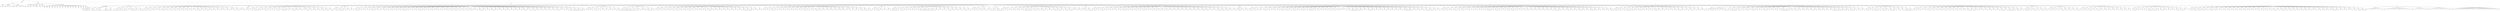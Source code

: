digraph Tree {
	"t0" [label = "TEI"];
	"t1" [label = "teiHeader"];
	"t2" [label = "fileDesc"];
	"t3" [label = "titleStmt"];
	"t4" [label = "title"];
	"t5" [label = "author"];
	"t6" [label = "publicationStmt"];
	"t7" [label = "publisher"];
	"t8" [label = "idno"];
	"t9" [label = "rights"];
	"t10" [label = "SourceDesc"];
	"t11" [label = "genre"];
	"t12" [label = "inspiration"];
	"t13" [label = "structure"];
	"t14" [label = "type"];
	"t15" [label = "periode"];
	"t16" [label = "taille"];
	"t17" [label = "permalien"];
	"t18" [label = "text"];
	"t19" [label = "front"];
	"t20" [label = "docTitle"];
	"t21" [label = "titlePart"];
	"t22" [label = "titlePart"];
	"t23" [label = "docDate"];
	"t24" [label = "docAuthor"];
	"t25" [label = "docImprint"];
	"t26" [label = "privilege"];
	"t27" [label = "acheveImprime"];
	"t28" [label = "printer"];
	"t29" [label = "performance"];
	"t30" [label = "premiere"];
	"t31" [label = "castList"];
	"t32" [label = "head"];
	"t33" [label = "castItem"];
	"t34" [label = "role"];
	"t35" [label = "castItem"];
	"t36" [label = "role"];
	"t37" [label = "castItem"];
	"t38" [label = "role"];
	"t39" [label = "castItem"];
	"t40" [label = "role"];
	"t41" [label = "castItem"];
	"t42" [label = "role"];
	"t43" [label = "castItem"];
	"t44" [label = "role"];
	"t45" [label = "castItem"];
	"t46" [label = "role"];
	"t47" [label = "castItem"];
	"t48" [label = "role"];
	"t49" [label = "castItem"];
	"t50" [label = "role"];
	"t51" [label = "castItem"];
	"t52" [label = "role"];
	"t53" [label = "castItem"];
	"t54" [label = "role"];
	"t55" [label = "castItem"];
	"t56" [label = "role"];
	"t57" [label = "castItem"];
	"t58" [label = "role"];
	"t59" [label = "castItem"];
	"t60" [label = "role"];
	"t61" [label = "castItem"];
	"t62" [label = "role"];
	"t63" [label = "castItem"];
	"t64" [label = "role"];
	"t65" [label = "castItem"];
	"t66" [label = "role"];
	"t67" [label = "set"];
	"t68" [label = "body"];
	"t69" [label = "div1"];
	"t70" [label = "head"];
	"t71" [label = "stage"];
	"t72" [label = "div2"];
	"t73" [label = "head"];
	"t74" [label = "sp"];
	"t75" [label = "speaker"];
	"t76" [label = "note"];
	"t77" [label = "note"];
	"t78" [label = "p"];
	"t79" [label = "s"];
	"t80" [label = "s"];
	"t81" [label = "s"];
	"t82" [label = "s"];
	"t83" [label = "s"];
	"t84" [label = "note"];
	"t85" [label = "sp"];
	"t86" [label = "speaker"];
	"t87" [label = "p"];
	"t88" [label = "s"];
	"t89" [label = "s"];
	"t90" [label = "s"];
	"t91" [label = "s"];
	"t92" [label = "sp"];
	"t93" [label = "speaker"];
	"t94" [label = "note"];
	"t95" [label = "p"];
	"t96" [label = "s"];
	"t97" [label = "s"];
	"t98" [label = "s"];
	"t99" [label = "s"];
	"t100" [label = "sp"];
	"t101" [label = "speaker"];
	"t102" [label = "p"];
	"t103" [label = "s"];
	"t104" [label = "s"];
	"t105" [label = "s"];
	"t106" [label = "s"];
	"t107" [label = "s"];
	"t108" [label = "s"];
	"t109" [label = "sp"];
	"t110" [label = "speaker"];
	"t111" [label = "p"];
	"t112" [label = "s"];
	"t113" [label = "s"];
	"t114" [label = "s"];
	"t115" [label = "s"];
	"t116" [label = "div2"];
	"t117" [label = "head"];
	"t118" [label = "sp"];
	"t119" [label = "speaker"];
	"t120" [label = "p"];
	"t121" [label = "s"];
	"t122" [label = "s"];
	"t123" [label = "sp"];
	"t124" [label = "speaker"];
	"t125" [label = "p"];
	"t126" [label = "s"];
	"t127" [label = "s"];
	"t128" [label = "s"];
	"t129" [label = "sp"];
	"t130" [label = "speaker"];
	"t131" [label = "p"];
	"t132" [label = "s"];
	"t133" [label = "sp"];
	"t134" [label = "speaker"];
	"t135" [label = "note"];
	"t136" [label = "note"];
	"t137" [label = "p"];
	"t138" [label = "s"];
	"t139" [label = "s"];
	"t140" [label = "s"];
	"t141" [label = "s"];
	"t142" [label = "sp"];
	"t143" [label = "speaker"];
	"t144" [label = "p"];
	"t145" [label = "s"];
	"t146" [label = "sp"];
	"t147" [label = "speaker"];
	"t148" [label = "p"];
	"t149" [label = "s"];
	"t150" [label = "s"];
	"t151" [label = "s"];
	"t152" [label = "div2"];
	"t153" [label = "head"];
	"t154" [label = "sp"];
	"t155" [label = "speaker"];
	"t156" [label = "p"];
	"t157" [label = "s"];
	"t158" [label = "s"];
	"t159" [label = "sp"];
	"t160" [label = "speaker"];
	"t161" [label = "p"];
	"t162" [label = "s"];
	"t163" [label = "s"];
	"t164" [label = "sp"];
	"t165" [label = "speaker"];
	"t166" [label = "p"];
	"t167" [label = "s"];
	"t168" [label = "sp"];
	"t169" [label = "speaker"];
	"t170" [label = "note"];
	"t171" [label = "p"];
	"t172" [label = "s"];
	"t173" [label = "sp"];
	"t174" [label = "speaker"];
	"t175" [label = "p"];
	"t176" [label = "s"];
	"t177" [label = "s"];
	"t178" [label = "sp"];
	"t179" [label = "speaker"];
	"t180" [label = "p"];
	"t181" [label = "s"];
	"t182" [label = "sp"];
	"t183" [label = "speaker"];
	"t184" [label = "p"];
	"t185" [label = "s"];
	"t186" [label = "sp"];
	"t187" [label = "speaker"];
	"t188" [label = "p"];
	"t189" [label = "s"];
	"t190" [label = "sp"];
	"t191" [label = "speaker"];
	"t192" [label = "p"];
	"t193" [label = "s"];
	"t194" [label = "sp"];
	"t195" [label = "speaker"];
	"t196" [label = "p"];
	"t197" [label = "s"];
	"t198" [label = "sp"];
	"t199" [label = "speaker"];
	"t200" [label = "p"];
	"t201" [label = "s"];
	"t202" [label = "sp"];
	"t203" [label = "speaker"];
	"t204" [label = "p"];
	"t205" [label = "s"];
	"t206" [label = "sp"];
	"t207" [label = "speaker"];
	"t208" [label = "p"];
	"t209" [label = "s"];
	"t210" [label = "sp"];
	"t211" [label = "speaker"];
	"t212" [label = "p"];
	"t213" [label = "s"];
	"t214" [label = "s"];
	"t215" [label = "sp"];
	"t216" [label = "speaker"];
	"t217" [label = "p"];
	"t218" [label = "s"];
	"t219" [label = "sp"];
	"t220" [label = "speaker"];
	"t221" [label = "p"];
	"t222" [label = "s"];
	"t223" [label = "s"];
	"t224" [label = "sp"];
	"t225" [label = "speaker"];
	"t226" [label = "p"];
	"t227" [label = "s"];
	"t228" [label = "sp"];
	"t229" [label = "speaker"];
	"t230" [label = "p"];
	"t231" [label = "s"];
	"t232" [label = "sp"];
	"t233" [label = "speaker"];
	"t234" [label = "p"];
	"t235" [label = "s"];
	"t236" [label = "sp"];
	"t237" [label = "speaker"];
	"t238" [label = "note"];
	"t239" [label = "p"];
	"t240" [label = "s"];
	"t241" [label = "sp"];
	"t242" [label = "speaker"];
	"t243" [label = "p"];
	"t244" [label = "s"];
	"t245" [label = "sp"];
	"t246" [label = "speaker"];
	"t247" [label = "note"];
	"t248" [label = "p"];
	"t249" [label = "s"];
	"t250" [label = "sp"];
	"t251" [label = "speaker"];
	"t252" [label = "p"];
	"t253" [label = "s"];
	"t254" [label = "sp"];
	"t255" [label = "speaker"];
	"t256" [label = "note"];
	"t257" [label = "p"];
	"t258" [label = "s"];
	"t259" [label = "div2"];
	"t260" [label = "head"];
	"t261" [label = "sp"];
	"t262" [label = "speaker"];
	"t263" [label = "p"];
	"t264" [label = "s"];
	"t265" [label = "div2"];
	"t266" [label = "head"];
	"t267" [label = "sp"];
	"t268" [label = "speaker"];
	"t269" [label = "p"];
	"t270" [label = "s"];
	"t271" [label = "sp"];
	"t272" [label = "speaker"];
	"t273" [label = "p"];
	"t274" [label = "s"];
	"t275" [label = "s"];
	"t276" [label = "s"];
	"t277" [label = "sp"];
	"t278" [label = "speaker"];
	"t279" [label = "p"];
	"t280" [label = "s"];
	"t281" [label = "sp"];
	"t282" [label = "speaker"];
	"t283" [label = "note"];
	"t284" [label = "p"];
	"t285" [label = "s"];
	"t286" [label = "s"];
	"t287" [label = "sp"];
	"t288" [label = "speaker"];
	"t289" [label = "p"];
	"t290" [label = "s"];
	"t291" [label = "sp"];
	"t292" [label = "speaker"];
	"t293" [label = "p"];
	"t294" [label = "s"];
	"t295" [label = "sp"];
	"t296" [label = "speaker"];
	"t297" [label = "p"];
	"t298" [label = "s"];
	"t299" [label = "s"];
	"t300" [label = "stage"];
	"t301" [label = "sp"];
	"t302" [label = "speaker"];
	"t303" [label = "p"];
	"t304" [label = "s"];
	"t305" [label = "s"];
	"t306" [label = "s"];
	"t307" [label = "sp"];
	"t308" [label = "speaker"];
	"t309" [label = "p"];
	"t310" [label = "s"];
	"t311" [label = "stage"];
	"t312" [label = "sp"];
	"t313" [label = "speaker"];
	"t314" [label = "p"];
	"t315" [label = "s"];
	"t316" [label = "s"];
	"t317" [label = "sp"];
	"t318" [label = "speaker"];
	"t319" [label = "p"];
	"t320" [label = "s"];
	"t321" [label = "sp"];
	"t322" [label = "speaker"];
	"t323" [label = "p"];
	"t324" [label = "s"];
	"t325" [label = "sp"];
	"t326" [label = "speaker"];
	"t327" [label = "note"];
	"t328" [label = "p"];
	"t329" [label = "s"];
	"t330" [label = "s"];
	"t331" [label = "sp"];
	"t332" [label = "speaker"];
	"t333" [label = "p"];
	"t334" [label = "s"];
	"t335" [label = "sp"];
	"t336" [label = "speaker"];
	"t337" [label = "p"];
	"t338" [label = "s"];
	"t339" [label = "sp"];
	"t340" [label = "speaker"];
	"t341" [label = "p"];
	"t342" [label = "s"];
	"t343" [label = "sp"];
	"t344" [label = "speaker"];
	"t345" [label = "p"];
	"t346" [label = "s"];
	"t347" [label = "s"];
	"t348" [label = "sp"];
	"t349" [label = "speaker"];
	"t350" [label = "p"];
	"t351" [label = "s"];
	"t352" [label = "s"];
	"t353" [label = "sp"];
	"t354" [label = "speaker"];
	"t355" [label = "p"];
	"t356" [label = "s"];
	"t357" [label = "s"];
	"t358" [label = "div2"];
	"t359" [label = "head"];
	"t360" [label = "sp"];
	"t361" [label = "speaker"];
	"t362" [label = "note"];
	"t363" [label = "p"];
	"t364" [label = "s"];
	"t365" [label = "s"];
	"t366" [label = "sp"];
	"t367" [label = "speaker"];
	"t368" [label = "p"];
	"t369" [label = "s"];
	"t370" [label = "s"];
	"t371" [label = "s"];
	"t372" [label = "sp"];
	"t373" [label = "speaker"];
	"t374" [label = "p"];
	"t375" [label = "s"];
	"t376" [label = "sp"];
	"t377" [label = "speaker"];
	"t378" [label = "p"];
	"t379" [label = "s"];
	"t380" [label = "sp"];
	"t381" [label = "speaker"];
	"t382" [label = "p"];
	"t383" [label = "s"];
	"t384" [label = "div2"];
	"t385" [label = "head"];
	"t386" [label = "sp"];
	"t387" [label = "speaker"];
	"t388" [label = "p"];
	"t389" [label = "s"];
	"t390" [label = "s"];
	"t391" [label = "sp"];
	"t392" [label = "speaker"];
	"t393" [label = "p"];
	"t394" [label = "s"];
	"t395" [label = "sp"];
	"t396" [label = "speaker"];
	"t397" [label = "p"];
	"t398" [label = "s"];
	"t399" [label = "sp"];
	"t400" [label = "speaker"];
	"t401" [label = "p"];
	"t402" [label = "s"];
	"t403" [label = "sp"];
	"t404" [label = "speaker"];
	"t405" [label = "p"];
	"t406" [label = "s"];
	"t407" [label = "s"];
	"t408" [label = "sp"];
	"t409" [label = "speaker"];
	"t410" [label = "note"];
	"t411" [label = "p"];
	"t412" [label = "s"];
	"t413" [label = "sp"];
	"t414" [label = "speaker"];
	"t415" [label = "note"];
	"t416" [label = "p"];
	"t417" [label = "s"];
	"t418" [label = "sp"];
	"t419" [label = "speaker"];
	"t420" [label = "p"];
	"t421" [label = "s"];
	"t422" [label = "sp"];
	"t423" [label = "speaker"];
	"t424" [label = "p"];
	"t425" [label = "s"];
	"t426" [label = "sp"];
	"t427" [label = "speaker"];
	"t428" [label = "p"];
	"t429" [label = "s"];
	"t430" [label = "sp"];
	"t431" [label = "speaker"];
	"t432" [label = "p"];
	"t433" [label = "s"];
	"t434" [label = "sp"];
	"t435" [label = "speaker"];
	"t436" [label = "p"];
	"t437" [label = "s"];
	"t438" [label = "s"];
	"t439" [label = "s"];
	"t440" [label = "sp"];
	"t441" [label = "speaker"];
	"t442" [label = "p"];
	"t443" [label = "s"];
	"t444" [label = "sp"];
	"t445" [label = "speaker"];
	"t446" [label = "p"];
	"t447" [label = "s"];
	"t448" [label = "sp"];
	"t449" [label = "speaker"];
	"t450" [label = "p"];
	"t451" [label = "s"];
	"t452" [label = "sp"];
	"t453" [label = "speaker"];
	"t454" [label = "p"];
	"t455" [label = "s"];
	"t456" [label = "s"];
	"t457" [label = "sp"];
	"t458" [label = "speaker"];
	"t459" [label = "p"];
	"t460" [label = "s"];
	"t461" [label = "sp"];
	"t462" [label = "speaker"];
	"t463" [label = "p"];
	"t464" [label = "s"];
	"t465" [label = "sp"];
	"t466" [label = "speaker"];
	"t467" [label = "p"];
	"t468" [label = "s"];
	"t469" [label = "sp"];
	"t470" [label = "speaker"];
	"t471" [label = "note"];
	"t472" [label = "p"];
	"t473" [label = "s"];
	"t474" [label = "sp"];
	"t475" [label = "speaker"];
	"t476" [label = "p"];
	"t477" [label = "s"];
	"t478" [label = "sp"];
	"t479" [label = "speaker"];
	"t480" [label = "note"];
	"t481" [label = "p"];
	"t482" [label = "s"];
	"t483" [label = "sp"];
	"t484" [label = "speaker"];
	"t485" [label = "p"];
	"t486" [label = "s"];
	"t487" [label = "sp"];
	"t488" [label = "speaker"];
	"t489" [label = "p"];
	"t490" [label = "s"];
	"t491" [label = "s"];
	"t492" [label = "sp"];
	"t493" [label = "speaker"];
	"t494" [label = "p"];
	"t495" [label = "s"];
	"t496" [label = "sp"];
	"t497" [label = "speaker"];
	"t498" [label = "p"];
	"t499" [label = "s"];
	"t500" [label = "sp"];
	"t501" [label = "speaker"];
	"t502" [label = "p"];
	"t503" [label = "s"];
	"t504" [label = "sp"];
	"t505" [label = "speaker"];
	"t506" [label = "p"];
	"t507" [label = "s"];
	"t508" [label = "sp"];
	"t509" [label = "speaker"];
	"t510" [label = "note"];
	"t511" [label = "p"];
	"t512" [label = "s"];
	"t513" [label = "sp"];
	"t514" [label = "speaker"];
	"t515" [label = "p"];
	"t516" [label = "s"];
	"t517" [label = "s"];
	"t518" [label = "s"];
	"t519" [label = "sp"];
	"t520" [label = "speaker"];
	"t521" [label = "p"];
	"t522" [label = "s"];
	"t523" [label = "sp"];
	"t524" [label = "speaker"];
	"t525" [label = "p"];
	"t526" [label = "s"];
	"t527" [label = "sp"];
	"t528" [label = "speaker"];
	"t529" [label = "p"];
	"t530" [label = "s"];
	"t531" [label = "s"];
	"t532" [label = "sp"];
	"t533" [label = "speaker"];
	"t534" [label = "p"];
	"t535" [label = "s"];
	"t536" [label = "sp"];
	"t537" [label = "speaker"];
	"t538" [label = "p"];
	"t539" [label = "s"];
	"t540" [label = "sp"];
	"t541" [label = "speaker"];
	"t542" [label = "p"];
	"t543" [label = "s"];
	"t544" [label = "sp"];
	"t545" [label = "speaker"];
	"t546" [label = "p"];
	"t547" [label = "s"];
	"t548" [label = "sp"];
	"t549" [label = "speaker"];
	"t550" [label = "p"];
	"t551" [label = "s"];
	"t552" [label = "sp"];
	"t553" [label = "speaker"];
	"t554" [label = "p"];
	"t555" [label = "s"];
	"t556" [label = "sp"];
	"t557" [label = "speaker"];
	"t558" [label = "p"];
	"t559" [label = "s"];
	"t560" [label = "sp"];
	"t561" [label = "speaker"];
	"t562" [label = "p"];
	"t563" [label = "s"];
	"t564" [label = "s"];
	"t565" [label = "sp"];
	"t566" [label = "speaker"];
	"t567" [label = "note"];
	"t568" [label = "p"];
	"t569" [label = "s"];
	"t570" [label = "sp"];
	"t571" [label = "speaker"];
	"t572" [label = "p"];
	"t573" [label = "s"];
	"t574" [label = "s"];
	"t575" [label = "sp"];
	"t576" [label = "speaker"];
	"t577" [label = "p"];
	"t578" [label = "s"];
	"t579" [label = "sp"];
	"t580" [label = "speaker"];
	"t581" [label = "p"];
	"t582" [label = "s"];
	"t583" [label = "sp"];
	"t584" [label = "speaker"];
	"t585" [label = "p"];
	"t586" [label = "s"];
	"t587" [label = "sp"];
	"t588" [label = "speaker"];
	"t589" [label = "p"];
	"t590" [label = "s"];
	"t591" [label = "sp"];
	"t592" [label = "speaker"];
	"t593" [label = "p"];
	"t594" [label = "s"];
	"t595" [label = "sp"];
	"t596" [label = "speaker"];
	"t597" [label = "p"];
	"t598" [label = "s"];
	"t599" [label = "s"];
	"t600" [label = "sp"];
	"t601" [label = "speaker"];
	"t602" [label = "note"];
	"t603" [label = "p"];
	"t604" [label = "s"];
	"t605" [label = "sp"];
	"t606" [label = "speaker"];
	"t607" [label = "p"];
	"t608" [label = "s"];
	"t609" [label = "sp"];
	"t610" [label = "speaker"];
	"t611" [label = "p"];
	"t612" [label = "s"];
	"t613" [label = "s"];
	"t614" [label = "sp"];
	"t615" [label = "speaker"];
	"t616" [label = "p"];
	"t617" [label = "s"];
	"t618" [label = "s"];
	"t619" [label = "s"];
	"t620" [label = "s"];
	"t621" [label = "s"];
	"t622" [label = "sp"];
	"t623" [label = "speaker"];
	"t624" [label = "p"];
	"t625" [label = "s"];
	"t626" [label = "s"];
	"t627" [label = "sp"];
	"t628" [label = "speaker"];
	"t629" [label = "p"];
	"t630" [label = "s"];
	"t631" [label = "div2"];
	"t632" [label = "head"];
	"t633" [label = "sp"];
	"t634" [label = "speaker"];
	"t635" [label = "p"];
	"t636" [label = "s"];
	"t637" [label = "sp"];
	"t638" [label = "speaker"];
	"t639" [label = "p"];
	"t640" [label = "s"];
	"t641" [label = "sp"];
	"t642" [label = "speaker"];
	"t643" [label = "p"];
	"t644" [label = "s"];
	"t645" [label = "s"];
	"t646" [label = "sp"];
	"t647" [label = "speaker"];
	"t648" [label = "p"];
	"t649" [label = "s"];
	"t650" [label = "sp"];
	"t651" [label = "speaker"];
	"t652" [label = "p"];
	"t653" [label = "s"];
	"t654" [label = "sp"];
	"t655" [label = "speaker"];
	"t656" [label = "p"];
	"t657" [label = "s"];
	"t658" [label = "sp"];
	"t659" [label = "speaker"];
	"t660" [label = "p"];
	"t661" [label = "s"];
	"t662" [label = "sp"];
	"t663" [label = "speaker"];
	"t664" [label = "p"];
	"t665" [label = "s"];
	"t666" [label = "sp"];
	"t667" [label = "speaker"];
	"t668" [label = "p"];
	"t669" [label = "s"];
	"t670" [label = "div2"];
	"t671" [label = "head"];
	"t672" [label = "sp"];
	"t673" [label = "speaker"];
	"t674" [label = "p"];
	"t675" [label = "s"];
	"t676" [label = "s"];
	"t677" [label = "sp"];
	"t678" [label = "speaker"];
	"t679" [label = "p"];
	"t680" [label = "s"];
	"t681" [label = "s"];
	"t682" [label = "s"];
	"t683" [label = "s"];
	"t684" [label = "s"];
	"t685" [label = "s"];
	"t686" [label = "s"];
	"t687" [label = "sp"];
	"t688" [label = "speaker"];
	"t689" [label = "p"];
	"t690" [label = "s"];
	"t691" [label = "sp"];
	"t692" [label = "speaker"];
	"t693" [label = "p"];
	"t694" [label = "s"];
	"t695" [label = "s"];
	"t696" [label = "sp"];
	"t697" [label = "speaker"];
	"t698" [label = "p"];
	"t699" [label = "s"];
	"t700" [label = "sp"];
	"t701" [label = "speaker"];
	"t702" [label = "note"];
	"t703" [label = "p"];
	"t704" [label = "s"];
	"t705" [label = "sp"];
	"t706" [label = "speaker"];
	"t707" [label = "p"];
	"t708" [label = "s"];
	"t709" [label = "s"];
	"t710" [label = "s"];
	"t711" [label = "sp"];
	"t712" [label = "speaker"];
	"t713" [label = "p"];
	"t714" [label = "s"];
	"t715" [label = "div2"];
	"t716" [label = "head"];
	"t717" [label = "sp"];
	"t718" [label = "speaker"];
	"t719" [label = "p"];
	"t720" [label = "s"];
	"t721" [label = "sp"];
	"t722" [label = "speaker"];
	"t723" [label = "p"];
	"t724" [label = "s"];
	"t725" [label = "sp"];
	"t726" [label = "speaker"];
	"t727" [label = "p"];
	"t728" [label = "s"];
	"t729" [label = "sp"];
	"t730" [label = "speaker"];
	"t731" [label = "p"];
	"t732" [label = "s"];
	"t733" [label = "sp"];
	"t734" [label = "speaker"];
	"t735" [label = "p"];
	"t736" [label = "s"];
	"t737" [label = "sp"];
	"t738" [label = "speaker"];
	"t739" [label = "p"];
	"t740" [label = "s"];
	"t741" [label = "sp"];
	"t742" [label = "speaker"];
	"t743" [label = "p"];
	"t744" [label = "s"];
	"t745" [label = "sp"];
	"t746" [label = "speaker"];
	"t747" [label = "p"];
	"t748" [label = "s"];
	"t749" [label = "sp"];
	"t750" [label = "speaker"];
	"t751" [label = "p"];
	"t752" [label = "s"];
	"t753" [label = "s"];
	"t754" [label = "sp"];
	"t755" [label = "speaker"];
	"t756" [label = "p"];
	"t757" [label = "s"];
	"t758" [label = "sp"];
	"t759" [label = "speaker"];
	"t760" [label = "p"];
	"t761" [label = "s"];
	"t762" [label = "sp"];
	"t763" [label = "speaker"];
	"t764" [label = "p"];
	"t765" [label = "s"];
	"t766" [label = "sp"];
	"t767" [label = "speaker"];
	"t768" [label = "p"];
	"t769" [label = "s"];
	"t770" [label = "sp"];
	"t771" [label = "speaker"];
	"t772" [label = "p"];
	"t773" [label = "s"];
	"t774" [label = "s"];
	"t775" [label = "sp"];
	"t776" [label = "speaker"];
	"t777" [label = "p"];
	"t778" [label = "s"];
	"t779" [label = "sp"];
	"t780" [label = "speaker"];
	"t781" [label = "p"];
	"t782" [label = "s"];
	"t783" [label = "sp"];
	"t784" [label = "speaker"];
	"t785" [label = "p"];
	"t786" [label = "s"];
	"t787" [label = "sp"];
	"t788" [label = "speaker"];
	"t789" [label = "p"];
	"t790" [label = "s"];
	"t791" [label = "sp"];
	"t792" [label = "speaker"];
	"t793" [label = "p"];
	"t794" [label = "s"];
	"t795" [label = "sp"];
	"t796" [label = "speaker"];
	"t797" [label = "p"];
	"t798" [label = "s"];
	"t799" [label = "sp"];
	"t800" [label = "speaker"];
	"t801" [label = "p"];
	"t802" [label = "s"];
	"t803" [label = "sp"];
	"t804" [label = "speaker"];
	"t805" [label = "p"];
	"t806" [label = "s"];
	"t807" [label = "sp"];
	"t808" [label = "speaker"];
	"t809" [label = "p"];
	"t810" [label = "s"];
	"t811" [label = "s"];
	"t812" [label = "s"];
	"t813" [label = "sp"];
	"t814" [label = "speaker"];
	"t815" [label = "p"];
	"t816" [label = "s"];
	"t817" [label = "s"];
	"t818" [label = "s"];
	"t819" [label = "sp"];
	"t820" [label = "speaker"];
	"t821" [label = "p"];
	"t822" [label = "s"];
	"t823" [label = "sp"];
	"t824" [label = "speaker"];
	"t825" [label = "p"];
	"t826" [label = "s"];
	"t827" [label = "sp"];
	"t828" [label = "speaker"];
	"t829" [label = "p"];
	"t830" [label = "s"];
	"t831" [label = "div2"];
	"t832" [label = "head"];
	"t833" [label = "sp"];
	"t834" [label = "speaker"];
	"t835" [label = "p"];
	"t836" [label = "s"];
	"t837" [label = "sp"];
	"t838" [label = "speaker"];
	"t839" [label = "p"];
	"t840" [label = "s"];
	"t841" [label = "sp"];
	"t842" [label = "speaker"];
	"t843" [label = "p"];
	"t844" [label = "s"];
	"t845" [label = "s"];
	"t846" [label = "sp"];
	"t847" [label = "speaker"];
	"t848" [label = "p"];
	"t849" [label = "s"];
	"t850" [label = "sp"];
	"t851" [label = "speaker"];
	"t852" [label = "p"];
	"t853" [label = "s"];
	"t854" [label = "sp"];
	"t855" [label = "speaker"];
	"t856" [label = "p"];
	"t857" [label = "s"];
	"t858" [label = "sp"];
	"t859" [label = "speaker"];
	"t860" [label = "p"];
	"t861" [label = "s"];
	"t862" [label = "sp"];
	"t863" [label = "speaker"];
	"t864" [label = "p"];
	"t865" [label = "s"];
	"t866" [label = "sp"];
	"t867" [label = "speaker"];
	"t868" [label = "p"];
	"t869" [label = "s"];
	"t870" [label = "sp"];
	"t871" [label = "speaker"];
	"t872" [label = "p"];
	"t873" [label = "s"];
	"t874" [label = "sp"];
	"t875" [label = "speaker"];
	"t876" [label = "p"];
	"t877" [label = "s"];
	"t878" [label = "s"];
	"t879" [label = "sp"];
	"t880" [label = "speaker"];
	"t881" [label = "p"];
	"t882" [label = "s"];
	"t883" [label = "sp"];
	"t884" [label = "speaker"];
	"t885" [label = "p"];
	"t886" [label = "s"];
	"t887" [label = "sp"];
	"t888" [label = "speaker"];
	"t889" [label = "p"];
	"t890" [label = "s"];
	"t891" [label = "s"];
	"t892" [label = "sp"];
	"t893" [label = "speaker"];
	"t894" [label = "p"];
	"t895" [label = "s"];
	"t896" [label = "sp"];
	"t897" [label = "speaker"];
	"t898" [label = "p"];
	"t899" [label = "s"];
	"t900" [label = "sp"];
	"t901" [label = "speaker"];
	"t902" [label = "p"];
	"t903" [label = "s"];
	"t904" [label = "sp"];
	"t905" [label = "speaker"];
	"t906" [label = "p"];
	"t907" [label = "s"];
	"t908" [label = "sp"];
	"t909" [label = "speaker"];
	"t910" [label = "p"];
	"t911" [label = "s"];
	"t912" [label = "sp"];
	"t913" [label = "speaker"];
	"t914" [label = "p"];
	"t915" [label = "s"];
	"t916" [label = "sp"];
	"t917" [label = "speaker"];
	"t918" [label = "p"];
	"t919" [label = "s"];
	"t920" [label = "sp"];
	"t921" [label = "speaker"];
	"t922" [label = "note"];
	"t923" [label = "p"];
	"t924" [label = "s"];
	"t925" [label = "sp"];
	"t926" [label = "speaker"];
	"t927" [label = "p"];
	"t928" [label = "s"];
	"t929" [label = "sp"];
	"t930" [label = "speaker"];
	"t931" [label = "p"];
	"t932" [label = "s"];
	"t933" [label = "sp"];
	"t934" [label = "speaker"];
	"t935" [label = "p"];
	"t936" [label = "s"];
	"t937" [label = "s"];
	"t938" [label = "sp"];
	"t939" [label = "speaker"];
	"t940" [label = "p"];
	"t941" [label = "s"];
	"t942" [label = "s"];
	"t943" [label = "sp"];
	"t944" [label = "speaker"];
	"t945" [label = "p"];
	"t946" [label = "s"];
	"t947" [label = "s"];
	"t948" [label = "div2"];
	"t949" [label = "head"];
	"t950" [label = "sp"];
	"t951" [label = "speaker"];
	"t952" [label = "p"];
	"t953" [label = "s"];
	"t954" [label = "sp"];
	"t955" [label = "speaker"];
	"t956" [label = "p"];
	"t957" [label = "s"];
	"t958" [label = "s"];
	"t959" [label = "sp"];
	"t960" [label = "speaker"];
	"t961" [label = "p"];
	"t962" [label = "s"];
	"t963" [label = "sp"];
	"t964" [label = "speaker"];
	"t965" [label = "p"];
	"t966" [label = "s"];
	"t967" [label = "sp"];
	"t968" [label = "speaker"];
	"t969" [label = "p"];
	"t970" [label = "s"];
	"t971" [label = "div2"];
	"t972" [label = "head"];
	"t973" [label = "sp"];
	"t974" [label = "speaker"];
	"t975" [label = "p"];
	"t976" [label = "s"];
	"t977" [label = "s"];
	"t978" [label = "s"];
	"t979" [label = "s"];
	"t980" [label = "sp"];
	"t981" [label = "speaker"];
	"t982" [label = "p"];
	"t983" [label = "s"];
	"t984" [label = "sp"];
	"t985" [label = "speaker"];
	"t986" [label = "p"];
	"t987" [label = "s"];
	"t988" [label = "s"];
	"t989" [label = "sp"];
	"t990" [label = "speaker"];
	"t991" [label = "p"];
	"t992" [label = "s"];
	"t993" [label = "sp"];
	"t994" [label = "speaker"];
	"t995" [label = "p"];
	"t996" [label = "s"];
	"t997" [label = "sp"];
	"t998" [label = "speaker"];
	"t999" [label = "p"];
	"t1000" [label = "s"];
	"t1001" [label = "sp"];
	"t1002" [label = "speaker"];
	"t1003" [label = "p"];
	"t1004" [label = "s"];
	"t1005" [label = "sp"];
	"t1006" [label = "speaker"];
	"t1007" [label = "p"];
	"t1008" [label = "s"];
	"t1009" [label = "sp"];
	"t1010" [label = "speaker"];
	"t1011" [label = "p"];
	"t1012" [label = "s"];
	"t1013" [label = "s"];
	"t1014" [label = "s"];
	"t1015" [label = "s"];
	"t1016" [label = "s"];
	"t1017" [label = "s"];
	"t1018" [label = "sp"];
	"t1019" [label = "speaker"];
	"t1020" [label = "p"];
	"t1021" [label = "s"];
	"t1022" [label = "s"];
	"t1023" [label = "sp"];
	"t1024" [label = "speaker"];
	"t1025" [label = "p"];
	"t1026" [label = "s"];
	"t1027" [label = "s"];
	"t1028" [label = "sp"];
	"t1029" [label = "speaker"];
	"t1030" [label = "p"];
	"t1031" [label = "s"];
	"t1032" [label = "sp"];
	"t1033" [label = "speaker"];
	"t1034" [label = "p"];
	"t1035" [label = "s"];
	"t1036" [label = "sp"];
	"t1037" [label = "speaker"];
	"t1038" [label = "p"];
	"t1039" [label = "s"];
	"t1040" [label = "sp"];
	"t1041" [label = "speaker"];
	"t1042" [label = "p"];
	"t1043" [label = "s"];
	"t1044" [label = "s"];
	"t1045" [label = "sp"];
	"t1046" [label = "speaker"];
	"t1047" [label = "p"];
	"t1048" [label = "s"];
	"t1049" [label = "sp"];
	"t1050" [label = "speaker"];
	"t1051" [label = "p"];
	"t1052" [label = "s"];
	"t1053" [label = "sp"];
	"t1054" [label = "speaker"];
	"t1055" [label = "p"];
	"t1056" [label = "s"];
	"t1057" [label = "sp"];
	"t1058" [label = "speaker"];
	"t1059" [label = "p"];
	"t1060" [label = "s"];
	"t1061" [label = "s"];
	"t1062" [label = "sp"];
	"t1063" [label = "speaker"];
	"t1064" [label = "p"];
	"t1065" [label = "s"];
	"t1066" [label = "div2"];
	"t1067" [label = "head"];
	"t1068" [label = "sp"];
	"t1069" [label = "speaker"];
	"t1070" [label = "p"];
	"t1071" [label = "s"];
	"t1072" [label = "sp"];
	"t1073" [label = "speaker"];
	"t1074" [label = "p"];
	"t1075" [label = "s"];
	"t1076" [label = "sp"];
	"t1077" [label = "speaker"];
	"t1078" [label = "p"];
	"t1079" [label = "s"];
	"t1080" [label = "sp"];
	"t1081" [label = "speaker"];
	"t1082" [label = "p"];
	"t1083" [label = "s"];
	"t1084" [label = "sp"];
	"t1085" [label = "speaker"];
	"t1086" [label = "note"];
	"t1087" [label = "p"];
	"t1088" [label = "s"];
	"t1089" [label = "s"];
	"t1090" [label = "s"];
	"t1091" [label = "sp"];
	"t1092" [label = "speaker"];
	"t1093" [label = "p"];
	"t1094" [label = "s"];
	"t1095" [label = "div2"];
	"t1096" [label = "head"];
	"t1097" [label = "sp"];
	"t1098" [label = "speaker"];
	"t1099" [label = "p"];
	"t1100" [label = "s"];
	"t1101" [label = "s"];
	"t1102" [label = "s"];
	"t1103" [label = "s"];
	"t1104" [label = "div2"];
	"t1105" [label = "head"];
	"t1106" [label = "sp"];
	"t1107" [label = "speaker"];
	"t1108" [label = "p"];
	"t1109" [label = "s"];
	"t1110" [label = "sp"];
	"t1111" [label = "speaker"];
	"t1112" [label = "p"];
	"t1113" [label = "s"];
	"t1114" [label = "sp"];
	"t1115" [label = "speaker"];
	"t1116" [label = "p"];
	"t1117" [label = "s"];
	"t1118" [label = "sp"];
	"t1119" [label = "speaker"];
	"t1120" [label = "p"];
	"t1121" [label = "s"];
	"t1122" [label = "sp"];
	"t1123" [label = "speaker"];
	"t1124" [label = "p"];
	"t1125" [label = "s"];
	"t1126" [label = "sp"];
	"t1127" [label = "speaker"];
	"t1128" [label = "p"];
	"t1129" [label = "s"];
	"t1130" [label = "sp"];
	"t1131" [label = "speaker"];
	"t1132" [label = "p"];
	"t1133" [label = "s"];
	"t1134" [label = "s"];
	"t1135" [label = "s"];
	"t1136" [label = "s"];
	"t1137" [label = "sp"];
	"t1138" [label = "speaker"];
	"t1139" [label = "p"];
	"t1140" [label = "s"];
	"t1141" [label = "sp"];
	"t1142" [label = "speaker"];
	"t1143" [label = "p"];
	"t1144" [label = "s"];
	"t1145" [label = "s"];
	"t1146" [label = "sp"];
	"t1147" [label = "speaker"];
	"t1148" [label = "p"];
	"t1149" [label = "s"];
	"t1150" [label = "sp"];
	"t1151" [label = "speaker"];
	"t1152" [label = "p"];
	"t1153" [label = "s"];
	"t1154" [label = "s"];
	"t1155" [label = "sp"];
	"t1156" [label = "speaker"];
	"t1157" [label = "p"];
	"t1158" [label = "s"];
	"t1159" [label = "sp"];
	"t1160" [label = "speaker"];
	"t1161" [label = "p"];
	"t1162" [label = "s"];
	"t1163" [label = "sp"];
	"t1164" [label = "speaker"];
	"t1165" [label = "p"];
	"t1166" [label = "s"];
	"t1167" [label = "s"];
	"t1168" [label = "sp"];
	"t1169" [label = "speaker"];
	"t1170" [label = "p"];
	"t1171" [label = "s"];
	"t1172" [label = "s"];
	"t1173" [label = "sp"];
	"t1174" [label = "speaker"];
	"t1175" [label = "p"];
	"t1176" [label = "s"];
	"t1177" [label = "sp"];
	"t1178" [label = "speaker"];
	"t1179" [label = "p"];
	"t1180" [label = "s"];
	"t1181" [label = "s"];
	"t1182" [label = "sp"];
	"t1183" [label = "speaker"];
	"t1184" [label = "p"];
	"t1185" [label = "s"];
	"t1186" [label = "s"];
	"t1187" [label = "sp"];
	"t1188" [label = "speaker"];
	"t1189" [label = "note"];
	"t1190" [label = "p"];
	"t1191" [label = "s"];
	"t1192" [label = "sp"];
	"t1193" [label = "speaker"];
	"t1194" [label = "p"];
	"t1195" [label = "s"];
	"t1196" [label = "sp"];
	"t1197" [label = "speaker"];
	"t1198" [label = "note"];
	"t1199" [label = "p"];
	"t1200" [label = "s"];
	"t1201" [label = "s"];
	"t1202" [label = "div2"];
	"t1203" [label = "head"];
	"t1204" [label = "sp"];
	"t1205" [label = "speaker"];
	"t1206" [label = "p"];
	"t1207" [label = "s"];
	"t1208" [label = "s"];
	"t1209" [label = "s"];
	"t1210" [label = "div2"];
	"t1211" [label = "head"];
	"t1212" [label = "sp"];
	"t1213" [label = "speaker"];
	"t1214" [label = "p"];
	"t1215" [label = "s"];
	"t1216" [label = "s"];
	"t1217" [label = "sp"];
	"t1218" [label = "speaker"];
	"t1219" [label = "p"];
	"t1220" [label = "s"];
	"t1221" [label = "sp"];
	"t1222" [label = "speaker"];
	"t1223" [label = "p"];
	"t1224" [label = "s"];
	"t1225" [label = "s"];
	"t1226" [label = "sp"];
	"t1227" [label = "speaker"];
	"t1228" [label = "p"];
	"t1229" [label = "s"];
	"t1230" [label = "sp"];
	"t1231" [label = "speaker"];
	"t1232" [label = "p"];
	"t1233" [label = "s"];
	"t1234" [label = "sp"];
	"t1235" [label = "speaker"];
	"t1236" [label = "note"];
	"t1237" [label = "p"];
	"t1238" [label = "s"];
	"t1239" [label = "sp"];
	"t1240" [label = "speaker"];
	"t1241" [label = "p"];
	"t1242" [label = "s"];
	"t1243" [label = "sp"];
	"t1244" [label = "speaker"];
	"t1245" [label = "p"];
	"t1246" [label = "s"];
	"t1247" [label = "s"];
	"t1248" [label = "sp"];
	"t1249" [label = "speaker"];
	"t1250" [label = "p"];
	"t1251" [label = "s"];
	"t1252" [label = "sp"];
	"t1253" [label = "speaker"];
	"t1254" [label = "p"];
	"t1255" [label = "s"];
	"t1256" [label = "sp"];
	"t1257" [label = "speaker"];
	"t1258" [label = "p"];
	"t1259" [label = "s"];
	"t1260" [label = "sp"];
	"t1261" [label = "speaker"];
	"t1262" [label = "p"];
	"t1263" [label = "s"];
	"t1264" [label = "sp"];
	"t1265" [label = "speaker"];
	"t1266" [label = "p"];
	"t1267" [label = "s"];
	"t1268" [label = "s"];
	"t1269" [label = "sp"];
	"t1270" [label = "speaker"];
	"t1271" [label = "p"];
	"t1272" [label = "s"];
	"t1273" [label = "sp"];
	"t1274" [label = "speaker"];
	"t1275" [label = "p"];
	"t1276" [label = "s"];
	"t1277" [label = "sp"];
	"t1278" [label = "speaker"];
	"t1279" [label = "p"];
	"t1280" [label = "s"];
	"t1281" [label = "sp"];
	"t1282" [label = "speaker"];
	"t1283" [label = "p"];
	"t1284" [label = "s"];
	"t1285" [label = "sp"];
	"t1286" [label = "speaker"];
	"t1287" [label = "p"];
	"t1288" [label = "s"];
	"t1289" [label = "sp"];
	"t1290" [label = "speaker"];
	"t1291" [label = "p"];
	"t1292" [label = "s"];
	"t1293" [label = "sp"];
	"t1294" [label = "speaker"];
	"t1295" [label = "p"];
	"t1296" [label = "s"];
	"t1297" [label = "sp"];
	"t1298" [label = "speaker"];
	"t1299" [label = "p"];
	"t1300" [label = "s"];
	"t1301" [label = "sp"];
	"t1302" [label = "speaker"];
	"t1303" [label = "p"];
	"t1304" [label = "s"];
	"t1305" [label = "sp"];
	"t1306" [label = "speaker"];
	"t1307" [label = "p"];
	"t1308" [label = "s"];
	"t1309" [label = "sp"];
	"t1310" [label = "speaker"];
	"t1311" [label = "p"];
	"t1312" [label = "s"];
	"t1313" [label = "sp"];
	"t1314" [label = "speaker"];
	"t1315" [label = "p"];
	"t1316" [label = "s"];
	"t1317" [label = "sp"];
	"t1318" [label = "speaker"];
	"t1319" [label = "p"];
	"t1320" [label = "s"];
	"t1321" [label = "sp"];
	"t1322" [label = "speaker"];
	"t1323" [label = "p"];
	"t1324" [label = "s"];
	"t1325" [label = "sp"];
	"t1326" [label = "speaker"];
	"t1327" [label = "p"];
	"t1328" [label = "s"];
	"t1329" [label = "s"];
	"t1330" [label = "sp"];
	"t1331" [label = "speaker"];
	"t1332" [label = "p"];
	"t1333" [label = "s"];
	"t1334" [label = "s"];
	"t1335" [label = "sp"];
	"t1336" [label = "speaker"];
	"t1337" [label = "p"];
	"t1338" [label = "s"];
	"t1339" [label = "sp"];
	"t1340" [label = "speaker"];
	"t1341" [label = "p"];
	"t1342" [label = "s"];
	"t1343" [label = "sp"];
	"t1344" [label = "speaker"];
	"t1345" [label = "p"];
	"t1346" [label = "s"];
	"t1347" [label = "s"];
	"t1348" [label = "sp"];
	"t1349" [label = "speaker"];
	"t1350" [label = "p"];
	"t1351" [label = "s"];
	"t1352" [label = "s"];
	"t1353" [label = "sp"];
	"t1354" [label = "speaker"];
	"t1355" [label = "p"];
	"t1356" [label = "s"];
	"t1357" [label = "s"];
	"t1358" [label = "sp"];
	"t1359" [label = "speaker"];
	"t1360" [label = "p"];
	"t1361" [label = "s"];
	"t1362" [label = "sp"];
	"t1363" [label = "speaker"];
	"t1364" [label = "p"];
	"t1365" [label = "s"];
	"t1366" [label = "div2"];
	"t1367" [label = "head"];
	"t1368" [label = "sp"];
	"t1369" [label = "speaker"];
	"t1370" [label = "p"];
	"t1371" [label = "s"];
	"t1372" [label = "s"];
	"t1373" [label = "sp"];
	"t1374" [label = "speaker"];
	"t1375" [label = "p"];
	"t1376" [label = "s"];
	"t1377" [label = "sp"];
	"t1378" [label = "speaker"];
	"t1379" [label = "p"];
	"t1380" [label = "s"];
	"t1381" [label = "div2"];
	"t1382" [label = "head"];
	"t1383" [label = "sp"];
	"t1384" [label = "speaker"];
	"t1385" [label = "p"];
	"t1386" [label = "s"];
	"t1387" [label = "s"];
	"t1388" [label = "sp"];
	"t1389" [label = "speaker"];
	"t1390" [label = "p"];
	"t1391" [label = "s"];
	"t1392" [label = "s"];
	"t1393" [label = "sp"];
	"t1394" [label = "speaker"];
	"t1395" [label = "p"];
	"t1396" [label = "s"];
	"t1397" [label = "stage"];
	"t1398" [label = "sp"];
	"t1399" [label = "speaker"];
	"t1400" [label = "p"];
	"t1401" [label = "s"];
	"t1402" [label = "s"];
	"t1403" [label = "sp"];
	"t1404" [label = "speaker"];
	"t1405" [label = "p"];
	"t1406" [label = "s"];
	"t1407" [label = "sp"];
	"t1408" [label = "speaker"];
	"t1409" [label = "note"];
	"t1410" [label = "p"];
	"t1411" [label = "s"];
	"t1412" [label = "sp"];
	"t1413" [label = "speaker"];
	"t1414" [label = "p"];
	"t1415" [label = "s"];
	"t1416" [label = "sp"];
	"t1417" [label = "speaker"];
	"t1418" [label = "p"];
	"t1419" [label = "s"];
	"t1420" [label = "s"];
	"t1421" [label = "sp"];
	"t1422" [label = "speaker"];
	"t1423" [label = "p"];
	"t1424" [label = "s"];
	"t1425" [label = "s"];
	"t1426" [label = "sp"];
	"t1427" [label = "speaker"];
	"t1428" [label = "p"];
	"t1429" [label = "s"];
	"t1430" [label = "sp"];
	"t1431" [label = "speaker"];
	"t1432" [label = "p"];
	"t1433" [label = "s"];
	"t1434" [label = "s"];
	"t1435" [label = "sp"];
	"t1436" [label = "speaker"];
	"t1437" [label = "p"];
	"t1438" [label = "s"];
	"t1439" [label = "sp"];
	"t1440" [label = "speaker"];
	"t1441" [label = "p"];
	"t1442" [label = "s"];
	"t1443" [label = "s"];
	"t1444" [label = "sp"];
	"t1445" [label = "speaker"];
	"t1446" [label = "p"];
	"t1447" [label = "s"];
	"t1448" [label = "sp"];
	"t1449" [label = "speaker"];
	"t1450" [label = "p"];
	"t1451" [label = "s"];
	"t1452" [label = "s"];
	"t1453" [label = "s"];
	"t1454" [label = "sp"];
	"t1455" [label = "speaker"];
	"t1456" [label = "p"];
	"t1457" [label = "s"];
	"t1458" [label = "sp"];
	"t1459" [label = "speaker"];
	"t1460" [label = "p"];
	"t1461" [label = "s"];
	"t1462" [label = "sp"];
	"t1463" [label = "speaker"];
	"t1464" [label = "p"];
	"t1465" [label = "s"];
	"t1466" [label = "sp"];
	"t1467" [label = "speaker"];
	"t1468" [label = "p"];
	"t1469" [label = "s"];
	"t1470" [label = "sp"];
	"t1471" [label = "speaker"];
	"t1472" [label = "p"];
	"t1473" [label = "s"];
	"t1474" [label = "sp"];
	"t1475" [label = "speaker"];
	"t1476" [label = "p"];
	"t1477" [label = "s"];
	"t1478" [label = "sp"];
	"t1479" [label = "speaker"];
	"t1480" [label = "p"];
	"t1481" [label = "s"];
	"t1482" [label = "sp"];
	"t1483" [label = "speaker"];
	"t1484" [label = "note"];
	"t1485" [label = "note"];
	"t1486" [label = "p"];
	"t1487" [label = "s"];
	"t1488" [label = "sp"];
	"t1489" [label = "speaker"];
	"t1490" [label = "p"];
	"t1491" [label = "s"];
	"t1492" [label = "sp"];
	"t1493" [label = "speaker"];
	"t1494" [label = "p"];
	"t1495" [label = "s"];
	"t1496" [label = "s"];
	"t1497" [label = "s"];
	"t1498" [label = "s"];
	"t1499" [label = "s"];
	"t1500" [label = "sp"];
	"t1501" [label = "speaker"];
	"t1502" [label = "p"];
	"t1503" [label = "s"];
	"t1504" [label = "s"];
	"t1505" [label = "sp"];
	"t1506" [label = "speaker"];
	"t1507" [label = "p"];
	"t1508" [label = "s"];
	"t1509" [label = "sp"];
	"t1510" [label = "speaker"];
	"t1511" [label = "p"];
	"t1512" [label = "s"];
	"t1513" [label = "sp"];
	"t1514" [label = "speaker"];
	"t1515" [label = "p"];
	"t1516" [label = "s"];
	"t1517" [label = "s"];
	"t1518" [label = "sp"];
	"t1519" [label = "speaker"];
	"t1520" [label = "p"];
	"t1521" [label = "s"];
	"t1522" [label = "sp"];
	"t1523" [label = "speaker"];
	"t1524" [label = "p"];
	"t1525" [label = "s"];
	"t1526" [label = "sp"];
	"t1527" [label = "speaker"];
	"t1528" [label = "p"];
	"t1529" [label = "s"];
	"t1530" [label = "sp"];
	"t1531" [label = "speaker"];
	"t1532" [label = "p"];
	"t1533" [label = "s"];
	"t1534" [label = "sp"];
	"t1535" [label = "speaker"];
	"t1536" [label = "p"];
	"t1537" [label = "s"];
	"t1538" [label = "sp"];
	"t1539" [label = "speaker"];
	"t1540" [label = "p"];
	"t1541" [label = "s"];
	"t1542" [label = "sp"];
	"t1543" [label = "speaker"];
	"t1544" [label = "p"];
	"t1545" [label = "s"];
	"t1546" [label = "sp"];
	"t1547" [label = "speaker"];
	"t1548" [label = "p"];
	"t1549" [label = "s"];
	"t1550" [label = "sp"];
	"t1551" [label = "speaker"];
	"t1552" [label = "note"];
	"t1553" [label = "p"];
	"t1554" [label = "s"];
	"t1555" [label = "s"];
	"t1556" [label = "s"];
	"t1557" [label = "s"];
	"t1558" [label = "s"];
	"t1559" [label = "sp"];
	"t1560" [label = "speaker"];
	"t1561" [label = "p"];
	"t1562" [label = "s"];
	"t1563" [label = "sp"];
	"t1564" [label = "speaker"];
	"t1565" [label = "p"];
	"t1566" [label = "s"];
	"t1567" [label = "sp"];
	"t1568" [label = "speaker"];
	"t1569" [label = "p"];
	"t1570" [label = "s"];
	"t1571" [label = "sp"];
	"t1572" [label = "speaker"];
	"t1573" [label = "p"];
	"t1574" [label = "s"];
	"t1575" [label = "sp"];
	"t1576" [label = "speaker"];
	"t1577" [label = "p"];
	"t1578" [label = "s"];
	"t1579" [label = "s"];
	"t1580" [label = "s"];
	"t1581" [label = "sp"];
	"t1582" [label = "speaker"];
	"t1583" [label = "p"];
	"t1584" [label = "s"];
	"t1585" [label = "s"];
	"t1586" [label = "sp"];
	"t1587" [label = "speaker"];
	"t1588" [label = "p"];
	"t1589" [label = "s"];
	"t1590" [label = "sp"];
	"t1591" [label = "speaker"];
	"t1592" [label = "p"];
	"t1593" [label = "s"];
	"t1594" [label = "div2"];
	"t1595" [label = "head"];
	"t1596" [label = "sp"];
	"t1597" [label = "speaker"];
	"t1598" [label = "p"];
	"t1599" [label = "s"];
	"t1600" [label = "sp"];
	"t1601" [label = "speaker"];
	"t1602" [label = "p"];
	"t1603" [label = "s"];
	"t1604" [label = "sp"];
	"t1605" [label = "speaker"];
	"t1606" [label = "p"];
	"t1607" [label = "s"];
	"t1608" [label = "sp"];
	"t1609" [label = "speaker"];
	"t1610" [label = "p"];
	"t1611" [label = "s"];
	"t1612" [label = "s"];
	"t1613" [label = "sp"];
	"t1614" [label = "speaker"];
	"t1615" [label = "p"];
	"t1616" [label = "s"];
	"t1617" [label = "sp"];
	"t1618" [label = "speaker"];
	"t1619" [label = "p"];
	"t1620" [label = "s"];
	"t1621" [label = "sp"];
	"t1622" [label = "speaker"];
	"t1623" [label = "note"];
	"t1624" [label = "p"];
	"t1625" [label = "s"];
	"t1626" [label = "sp"];
	"t1627" [label = "speaker"];
	"t1628" [label = "p"];
	"t1629" [label = "s"];
	"t1630" [label = "sp"];
	"t1631" [label = "speaker"];
	"t1632" [label = "p"];
	"t1633" [label = "s"];
	"t1634" [label = "sp"];
	"t1635" [label = "speaker"];
	"t1636" [label = "p"];
	"t1637" [label = "s"];
	"t1638" [label = "sp"];
	"t1639" [label = "speaker"];
	"t1640" [label = "p"];
	"t1641" [label = "s"];
	"t1642" [label = "sp"];
	"t1643" [label = "speaker"];
	"t1644" [label = "p"];
	"t1645" [label = "s"];
	"t1646" [label = "s"];
	"t1647" [label = "s"];
	"t1648" [label = "sp"];
	"t1649" [label = "speaker"];
	"t1650" [label = "p"];
	"t1651" [label = "s"];
	"t1652" [label = "sp"];
	"t1653" [label = "speaker"];
	"t1654" [label = "p"];
	"t1655" [label = "s"];
	"t1656" [label = "s"];
	"t1657" [label = "sp"];
	"t1658" [label = "speaker"];
	"t1659" [label = "p"];
	"t1660" [label = "s"];
	"t1661" [label = "sp"];
	"t1662" [label = "speaker"];
	"t1663" [label = "p"];
	"t1664" [label = "s"];
	"t1665" [label = "sp"];
	"t1666" [label = "speaker"];
	"t1667" [label = "p"];
	"t1668" [label = "s"];
	"t1669" [label = "s"];
	"t1670" [label = "sp"];
	"t1671" [label = "speaker"];
	"t1672" [label = "p"];
	"t1673" [label = "s"];
	"t1674" [label = "s"];
	"t1675" [label = "sp"];
	"t1676" [label = "speaker"];
	"t1677" [label = "p"];
	"t1678" [label = "s"];
	"t1679" [label = "sp"];
	"t1680" [label = "speaker"];
	"t1681" [label = "p"];
	"t1682" [label = "s"];
	"t1683" [label = "sp"];
	"t1684" [label = "speaker"];
	"t1685" [label = "p"];
	"t1686" [label = "s"];
	"t1687" [label = "sp"];
	"t1688" [label = "speaker"];
	"t1689" [label = "p"];
	"t1690" [label = "s"];
	"t1691" [label = "sp"];
	"t1692" [label = "speaker"];
	"t1693" [label = "p"];
	"t1694" [label = "s"];
	"t1695" [label = "sp"];
	"t1696" [label = "speaker"];
	"t1697" [label = "p"];
	"t1698" [label = "s"];
	"t1699" [label = "sp"];
	"t1700" [label = "speaker"];
	"t1701" [label = "p"];
	"t1702" [label = "s"];
	"t1703" [label = "sp"];
	"t1704" [label = "speaker"];
	"t1705" [label = "p"];
	"t1706" [label = "s"];
	"t1707" [label = "sp"];
	"t1708" [label = "speaker"];
	"t1709" [label = "p"];
	"t1710" [label = "s"];
	"t1711" [label = "sp"];
	"t1712" [label = "speaker"];
	"t1713" [label = "p"];
	"t1714" [label = "s"];
	"t1715" [label = "sp"];
	"t1716" [label = "speaker"];
	"t1717" [label = "p"];
	"t1718" [label = "s"];
	"t1719" [label = "s"];
	"t1720" [label = "s"];
	"t1721" [label = "sp"];
	"t1722" [label = "speaker"];
	"t1723" [label = "p"];
	"t1724" [label = "s"];
	"t1725" [label = "sp"];
	"t1726" [label = "speaker"];
	"t1727" [label = "p"];
	"t1728" [label = "s"];
	"t1729" [label = "sp"];
	"t1730" [label = "speaker"];
	"t1731" [label = "p"];
	"t1732" [label = "s"];
	"t1733" [label = "s"];
	"t1734" [label = "sp"];
	"t1735" [label = "speaker"];
	"t1736" [label = "p"];
	"t1737" [label = "s"];
	"t1738" [label = "sp"];
	"t1739" [label = "speaker"];
	"t1740" [label = "p"];
	"t1741" [label = "s"];
	"t1742" [label = "sp"];
	"t1743" [label = "speaker"];
	"t1744" [label = "p"];
	"t1745" [label = "s"];
	"t1746" [label = "s"];
	"t1747" [label = "sp"];
	"t1748" [label = "speaker"];
	"t1749" [label = "p"];
	"t1750" [label = "s"];
	"t1751" [label = "sp"];
	"t1752" [label = "speaker"];
	"t1753" [label = "p"];
	"t1754" [label = "s"];
	"t1755" [label = "sp"];
	"t1756" [label = "speaker"];
	"t1757" [label = "p"];
	"t1758" [label = "s"];
	"t1759" [label = "s"];
	"t1760" [label = "s"];
	"t1761" [label = "sp"];
	"t1762" [label = "speaker"];
	"t1763" [label = "p"];
	"t1764" [label = "s"];
	"t1765" [label = "sp"];
	"t1766" [label = "speaker"];
	"t1767" [label = "p"];
	"t1768" [label = "s"];
	"t1769" [label = "sp"];
	"t1770" [label = "speaker"];
	"t1771" [label = "p"];
	"t1772" [label = "s"];
	"t1773" [label = "sp"];
	"t1774" [label = "speaker"];
	"t1775" [label = "p"];
	"t1776" [label = "s"];
	"t1777" [label = "sp"];
	"t1778" [label = "speaker"];
	"t1779" [label = "p"];
	"t1780" [label = "s"];
	"t1781" [label = "s"];
	"t1782" [label = "div2"];
	"t1783" [label = "head"];
	"t1784" [label = "sp"];
	"t1785" [label = "speaker"];
	"t1786" [label = "p"];
	"t1787" [label = "s"];
	"t1788" [label = "s"];
	"t1789" [label = "sp"];
	"t1790" [label = "speaker"];
	"t1791" [label = "p"];
	"t1792" [label = "s"];
	"t1793" [label = "s"];
	"t1794" [label = "sp"];
	"t1795" [label = "speaker"];
	"t1796" [label = "p"];
	"t1797" [label = "s"];
	"t1798" [label = "sp"];
	"t1799" [label = "speaker"];
	"t1800" [label = "p"];
	"t1801" [label = "s"];
	"t1802" [label = "s"];
	"t1803" [label = "s"];
	"t1804" [label = "sp"];
	"t1805" [label = "speaker"];
	"t1806" [label = "p"];
	"t1807" [label = "s"];
	"t1808" [label = "s"];
	"t1809" [label = "sp"];
	"t1810" [label = "speaker"];
	"t1811" [label = "p"];
	"t1812" [label = "s"];
	"t1813" [label = "sp"];
	"t1814" [label = "speaker"];
	"t1815" [label = "p"];
	"t1816" [label = "s"];
	"t1817" [label = "s"];
	"t1818" [label = "sp"];
	"t1819" [label = "speaker"];
	"t1820" [label = "p"];
	"t1821" [label = "s"];
	"t1822" [label = "sp"];
	"t1823" [label = "speaker"];
	"t1824" [label = "p"];
	"t1825" [label = "s"];
	"t1826" [label = "sp"];
	"t1827" [label = "speaker"];
	"t1828" [label = "p"];
	"t1829" [label = "s"];
	"t1830" [label = "sp"];
	"t1831" [label = "speaker"];
	"t1832" [label = "p"];
	"t1833" [label = "s"];
	"t1834" [label = "s"];
	"t1835" [label = "sp"];
	"t1836" [label = "speaker"];
	"t1837" [label = "p"];
	"t1838" [label = "s"];
	"t1839" [label = "sp"];
	"t1840" [label = "speaker"];
	"t1841" [label = "p"];
	"t1842" [label = "s"];
	"t1843" [label = "sp"];
	"t1844" [label = "speaker"];
	"t1845" [label = "p"];
	"t1846" [label = "s"];
	"t1847" [label = "sp"];
	"t1848" [label = "speaker"];
	"t1849" [label = "p"];
	"t1850" [label = "s"];
	"t1851" [label = "sp"];
	"t1852" [label = "speaker"];
	"t1853" [label = "p"];
	"t1854" [label = "s"];
	"t1855" [label = "sp"];
	"t1856" [label = "speaker"];
	"t1857" [label = "p"];
	"t1858" [label = "s"];
	"t1859" [label = "s"];
	"t1860" [label = "sp"];
	"t1861" [label = "speaker"];
	"t1862" [label = "p"];
	"t1863" [label = "s"];
	"t1864" [label = "sp"];
	"t1865" [label = "speaker"];
	"t1866" [label = "p"];
	"t1867" [label = "s"];
	"t1868" [label = "sp"];
	"t1869" [label = "speaker"];
	"t1870" [label = "p"];
	"t1871" [label = "s"];
	"t1872" [label = "s"];
	"t1873" [label = "sp"];
	"t1874" [label = "speaker"];
	"t1875" [label = "p"];
	"t1876" [label = "s"];
	"t1877" [label = "sp"];
	"t1878" [label = "speaker"];
	"t1879" [label = "p"];
	"t1880" [label = "s"];
	"t1881" [label = "sp"];
	"t1882" [label = "speaker"];
	"t1883" [label = "p"];
	"t1884" [label = "s"];
	"t1885" [label = "div2"];
	"t1886" [label = "head"];
	"t1887" [label = "sp"];
	"t1888" [label = "speaker"];
	"t1889" [label = "p"];
	"t1890" [label = "s"];
	"t1891" [label = "sp"];
	"t1892" [label = "speaker"];
	"t1893" [label = "p"];
	"t1894" [label = "s"];
	"t1895" [label = "s"];
	"t1896" [label = "stage"];
	"t1897" [label = "p"];
	"t1898" [label = "s"];
	"t1899" [label = "stage"];
	"t1900" [label = "p"];
	"t1901" [label = "s"];
	"t1902" [label = "stage"];
	"t1903" [label = "p"];
	"t1904" [label = "s"];
	"t1905" [label = "stage"];
	"t1906" [label = "p"];
	"t1907" [label = "s"];
	"t1908" [label = "s"];
	"t1909" [label = "sp"];
	"t1910" [label = "speaker"];
	"t1911" [label = "p"];
	"t1912" [label = "s"];
	"t1913" [label = "sp"];
	"t1914" [label = "speaker"];
	"t1915" [label = "p"];
	"t1916" [label = "s"];
	"t1917" [label = "s"];
	"t1918" [label = "s"];
	"t1919" [label = "s"];
	"t1920" [label = "sp"];
	"t1921" [label = "speaker"];
	"t1922" [label = "note"];
	"t1923" [label = "p"];
	"t1924" [label = "s"];
	"t1925" [label = "s"];
	"t1926" [label = "sp"];
	"t1927" [label = "speaker"];
	"t1928" [label = "p"];
	"t1929" [label = "s"];
	"t1930" [label = "sp"];
	"t1931" [label = "speaker"];
	"t1932" [label = "p"];
	"t1933" [label = "s"];
	"t1934" [label = "s"];
	"t1935" [label = "sp"];
	"t1936" [label = "speaker"];
	"t1937" [label = "note"];
	"t1938" [label = "p"];
	"t1939" [label = "s"];
	"t1940" [label = "s"];
	"t1941" [label = "sp"];
	"t1942" [label = "speaker"];
	"t1943" [label = "p"];
	"t1944" [label = "s"];
	"t1945" [label = "sp"];
	"t1946" [label = "speaker"];
	"t1947" [label = "p"];
	"t1948" [label = "s"];
	"t1949" [label = "sp"];
	"t1950" [label = "speaker"];
	"t1951" [label = "p"];
	"t1952" [label = "s"];
	"t1953" [label = "s"];
	"t1954" [label = "sp"];
	"t1955" [label = "speaker"];
	"t1956" [label = "p"];
	"t1957" [label = "s"];
	"t1958" [label = "sp"];
	"t1959" [label = "speaker"];
	"t1960" [label = "p"];
	"t1961" [label = "s"];
	"t1962" [label = "sp"];
	"t1963" [label = "speaker"];
	"t1964" [label = "p"];
	"t1965" [label = "s"];
	"t1966" [label = "sp"];
	"t1967" [label = "speaker"];
	"t1968" [label = "note"];
	"t1969" [label = "note"];
	"t1970" [label = "p"];
	"t1971" [label = "s"];
	"t1972" [label = "s"];
	"t1973" [label = "s"];
	"t1974" [label = "s"];
	"t1975" [label = "s"];
	"t1976" [label = "sp"];
	"t1977" [label = "speaker"];
	"t1978" [label = "p"];
	"t1979" [label = "s"];
	"t1980" [label = "sp"];
	"t1981" [label = "speaker"];
	"t1982" [label = "p"];
	"t1983" [label = "s"];
	"t1984" [label = "sp"];
	"t1985" [label = "speaker"];
	"t1986" [label = "p"];
	"t1987" [label = "s"];
	"t1988" [label = "s"];
	"t1989" [label = "sp"];
	"t1990" [label = "speaker"];
	"t1991" [label = "p"];
	"t1992" [label = "s"];
	"t1993" [label = "sp"];
	"t1994" [label = "speaker"];
	"t1995" [label = "p"];
	"t1996" [label = "s"];
	"t1997" [label = "sp"];
	"t1998" [label = "speaker"];
	"t1999" [label = "p"];
	"t2000" [label = "s"];
	"t2001" [label = "sp"];
	"t2002" [label = "speaker"];
	"t2003" [label = "p"];
	"t2004" [label = "s"];
	"t2005" [label = "s"];
	"t2006" [label = "sp"];
	"t2007" [label = "speaker"];
	"t2008" [label = "p"];
	"t2009" [label = "s"];
	"t2010" [label = "sp"];
	"t2011" [label = "speaker"];
	"t2012" [label = "p"];
	"t2013" [label = "s"];
	"t2014" [label = "sp"];
	"t2015" [label = "speaker"];
	"t2016" [label = "p"];
	"t2017" [label = "s"];
	"t2018" [label = "sp"];
	"t2019" [label = "speaker"];
	"t2020" [label = "p"];
	"t2021" [label = "s"];
	"t2022" [label = "sp"];
	"t2023" [label = "speaker"];
	"t2024" [label = "p"];
	"t2025" [label = "s"];
	"t2026" [label = "sp"];
	"t2027" [label = "speaker"];
	"t2028" [label = "p"];
	"t2029" [label = "s"];
	"t2030" [label = "s"];
	"t2031" [label = "s"];
	"t2032" [label = "s"];
	"t2033" [label = "sp"];
	"t2034" [label = "speaker"];
	"t2035" [label = "p"];
	"t2036" [label = "s"];
	"t2037" [label = "s"];
	"t2038" [label = "s"];
	"t2039" [label = "sp"];
	"t2040" [label = "speaker"];
	"t2041" [label = "p"];
	"t2042" [label = "s"];
	"t2043" [label = "s"];
	"t2044" [label = "sp"];
	"t2045" [label = "speaker"];
	"t2046" [label = "p"];
	"t2047" [label = "s"];
	"t2048" [label = "sp"];
	"t2049" [label = "speaker"];
	"t2050" [label = "p"];
	"t2051" [label = "s"];
	"t2052" [label = "s"];
	"t2053" [label = "s"];
	"t2054" [label = "sp"];
	"t2055" [label = "speaker"];
	"t2056" [label = "p"];
	"t2057" [label = "s"];
	"t2058" [label = "sp"];
	"t2059" [label = "speaker"];
	"t2060" [label = "p"];
	"t2061" [label = "s"];
	"t2062" [label = "sp"];
	"t2063" [label = "speaker"];
	"t2064" [label = "p"];
	"t2065" [label = "s"];
	"t2066" [label = "div2"];
	"t2067" [label = "head"];
	"t2068" [label = "sp"];
	"t2069" [label = "speaker"];
	"t2070" [label = "p"];
	"t2071" [label = "s"];
	"t2072" [label = "s"];
	"t2073" [label = "sp"];
	"t2074" [label = "speaker"];
	"t2075" [label = "p"];
	"t2076" [label = "s"];
	"t2077" [label = "sp"];
	"t2078" [label = "speaker"];
	"t2079" [label = "p"];
	"t2080" [label = "s"];
	"t2081" [label = "s"];
	"t2082" [label = "s"];
	"t2083" [label = "sp"];
	"t2084" [label = "speaker"];
	"t2085" [label = "p"];
	"t2086" [label = "s"];
	"t2087" [label = "sp"];
	"t2088" [label = "speaker"];
	"t2089" [label = "p"];
	"t2090" [label = "s"];
	"t2091" [label = "s"];
	"t2092" [label = "s"];
	"t2093" [label = "sp"];
	"t2094" [label = "speaker"];
	"t2095" [label = "p"];
	"t2096" [label = "s"];
	"t2097" [label = "sp"];
	"t2098" [label = "speaker"];
	"t2099" [label = "p"];
	"t2100" [label = "s"];
	"t2101" [label = "s"];
	"t2102" [label = "s"];
	"t2103" [label = "sp"];
	"t2104" [label = "speaker"];
	"t2105" [label = "p"];
	"t2106" [label = "s"];
	"t2107" [label = "sp"];
	"t2108" [label = "speaker"];
	"t2109" [label = "p"];
	"t2110" [label = "s"];
	"t2111" [label = "sp"];
	"t2112" [label = "speaker"];
	"t2113" [label = "p"];
	"t2114" [label = "s"];
	"t2115" [label = "sp"];
	"t2116" [label = "speaker"];
	"t2117" [label = "p"];
	"t2118" [label = "s"];
	"t2119" [label = "s"];
	"t2120" [label = "s"];
	"t2121" [label = "s"];
	"t2122" [label = "s"];
	"t2123" [label = "sp"];
	"t2124" [label = "speaker"];
	"t2125" [label = "p"];
	"t2126" [label = "s"];
	"t2127" [label = "div2"];
	"t2128" [label = "head"];
	"t2129" [label = "sp"];
	"t2130" [label = "speaker"];
	"t2131" [label = "p"];
	"t2132" [label = "s"];
	"t2133" [label = "sp"];
	"t2134" [label = "speaker"];
	"t2135" [label = "p"];
	"t2136" [label = "s"];
	"t2137" [label = "sp"];
	"t2138" [label = "speaker"];
	"t2139" [label = "note"];
	"t2140" [label = "p"];
	"t2141" [label = "s"];
	"t2142" [label = "sp"];
	"t2143" [label = "speaker"];
	"t2144" [label = "p"];
	"t2145" [label = "s"];
	"t2146" [label = "s"];
	"t2147" [label = "sp"];
	"t2148" [label = "speaker"];
	"t2149" [label = "p"];
	"t2150" [label = "s"];
	"t2151" [label = "sp"];
	"t2152" [label = "speaker"];
	"t2153" [label = "p"];
	"t2154" [label = "s"];
	"t2155" [label = "sp"];
	"t2156" [label = "speaker"];
	"t2157" [label = "p"];
	"t2158" [label = "s"];
	"t2159" [label = "sp"];
	"t2160" [label = "speaker"];
	"t2161" [label = "p"];
	"t2162" [label = "s"];
	"t2163" [label = "s"];
	"t2164" [label = "sp"];
	"t2165" [label = "speaker"];
	"t2166" [label = "p"];
	"t2167" [label = "s"];
	"t2168" [label = "sp"];
	"t2169" [label = "speaker"];
	"t2170" [label = "p"];
	"t2171" [label = "s"];
	"t2172" [label = "sp"];
	"t2173" [label = "speaker"];
	"t2174" [label = "p"];
	"t2175" [label = "s"];
	"t2176" [label = "sp"];
	"t2177" [label = "speaker"];
	"t2178" [label = "p"];
	"t2179" [label = "s"];
	"t2180" [label = "sp"];
	"t2181" [label = "speaker"];
	"t2182" [label = "p"];
	"t2183" [label = "s"];
	"t2184" [label = "sp"];
	"t2185" [label = "speaker"];
	"t2186" [label = "p"];
	"t2187" [label = "s"];
	"t2188" [label = "s"];
	"t2189" [label = "s"];
	"t2190" [label = "sp"];
	"t2191" [label = "speaker"];
	"t2192" [label = "p"];
	"t2193" [label = "s"];
	"t2194" [label = "s"];
	"t2195" [label = "sp"];
	"t2196" [label = "speaker"];
	"t2197" [label = "p"];
	"t2198" [label = "s"];
	"t2199" [label = "sp"];
	"t2200" [label = "speaker"];
	"t2201" [label = "note"];
	"t2202" [label = "p"];
	"t2203" [label = "s"];
	"t2204" [label = "sp"];
	"t2205" [label = "speaker"];
	"t2206" [label = "p"];
	"t2207" [label = "s"];
	"t2208" [label = "sp"];
	"t2209" [label = "speaker"];
	"t2210" [label = "p"];
	"t2211" [label = "s"];
	"t2212" [label = "sp"];
	"t2213" [label = "speaker"];
	"t2214" [label = "p"];
	"t2215" [label = "s"];
	"t2216" [label = "sp"];
	"t2217" [label = "speaker"];
	"t2218" [label = "p"];
	"t2219" [label = "s"];
	"t2220" [label = "sp"];
	"t2221" [label = "speaker"];
	"t2222" [label = "p"];
	"t2223" [label = "s"];
	"t2224" [label = "s"];
	"t2225" [label = "s"];
	"t2226" [label = "sp"];
	"t2227" [label = "speaker"];
	"t2228" [label = "p"];
	"t2229" [label = "s"];
	"t2230" [label = "sp"];
	"t2231" [label = "speaker"];
	"t2232" [label = "p"];
	"t2233" [label = "s"];
	"t2234" [label = "s"];
	"t2235" [label = "s"];
	"t2236" [label = "s"];
	"t2237" [label = "sp"];
	"t2238" [label = "speaker"];
	"t2239" [label = "p"];
	"t2240" [label = "s"];
	"t2241" [label = "sp"];
	"t2242" [label = "speaker"];
	"t2243" [label = "p"];
	"t2244" [label = "s"];
	"t2245" [label = "s"];
	"t2246" [label = "s"];
	"t2247" [label = "sp"];
	"t2248" [label = "speaker"];
	"t2249" [label = "p"];
	"t2250" [label = "s"];
	"t2251" [label = "div2"];
	"t2252" [label = "head"];
	"t2253" [label = "sp"];
	"t2254" [label = "speaker"];
	"t2255" [label = "p"];
	"t2256" [label = "s"];
	"t2257" [label = "s"];
	"t2258" [label = "s"];
	"t2259" [label = "sp"];
	"t2260" [label = "speaker"];
	"t2261" [label = "p"];
	"t2262" [label = "s"];
	"t2263" [label = "sp"];
	"t2264" [label = "speaker"];
	"t2265" [label = "p"];
	"t2266" [label = "s"];
	"t2267" [label = "s"];
	"t2268" [label = "sp"];
	"t2269" [label = "speaker"];
	"t2270" [label = "p"];
	"t2271" [label = "s"];
	"t2272" [label = "sp"];
	"t2273" [label = "speaker"];
	"t2274" [label = "p"];
	"t2275" [label = "s"];
	"t2276" [label = "s"];
	"t2277" [label = "sp"];
	"t2278" [label = "speaker"];
	"t2279" [label = "p"];
	"t2280" [label = "s"];
	"t2281" [label = "div2"];
	"t2282" [label = "head"];
	"t2283" [label = "sp"];
	"t2284" [label = "speaker"];
	"t2285" [label = "p"];
	"t2286" [label = "s"];
	"t2287" [label = "sp"];
	"t2288" [label = "speaker"];
	"t2289" [label = "p"];
	"t2290" [label = "s"];
	"t2291" [label = "sp"];
	"t2292" [label = "speaker"];
	"t2293" [label = "p"];
	"t2294" [label = "s"];
	"t2295" [label = "sp"];
	"t2296" [label = "speaker"];
	"t2297" [label = "p"];
	"t2298" [label = "s"];
	"t2299" [label = "s"];
	"t2300" [label = "sp"];
	"t2301" [label = "speaker"];
	"t2302" [label = "p"];
	"t2303" [label = "s"];
	"t2304" [label = "sp"];
	"t2305" [label = "speaker"];
	"t2306" [label = "p"];
	"t2307" [label = "s"];
	"t2308" [label = "sp"];
	"t2309" [label = "speaker"];
	"t2310" [label = "p"];
	"t2311" [label = "s"];
	"t2312" [label = "sp"];
	"t2313" [label = "speaker"];
	"t2314" [label = "p"];
	"t2315" [label = "s"];
	"t2316" [label = "s"];
	"t2317" [label = "div2"];
	"t2318" [label = "head"];
	"t2319" [label = "sp"];
	"t2320" [label = "speaker"];
	"t2321" [label = "p"];
	"t2322" [label = "s"];
	"t2323" [label = "sp"];
	"t2324" [label = "speaker"];
	"t2325" [label = "p"];
	"t2326" [label = "s"];
	"t2327" [label = "sp"];
	"t2328" [label = "speaker"];
	"t2329" [label = "p"];
	"t2330" [label = "s"];
	"t2331" [label = "s"];
	"t2332" [label = "sp"];
	"t2333" [label = "speaker"];
	"t2334" [label = "p"];
	"t2335" [label = "s"];
	"t2336" [label = "sp"];
	"t2337" [label = "speaker"];
	"t2338" [label = "p"];
	"t2339" [label = "s"];
	"t2340" [label = "s"];
	"t2341" [label = "sp"];
	"t2342" [label = "speaker"];
	"t2343" [label = "p"];
	"t2344" [label = "s"];
	"t2345" [label = "sp"];
	"t2346" [label = "speaker"];
	"t2347" [label = "p"];
	"t2348" [label = "s"];
	"t2349" [label = "sp"];
	"t2350" [label = "speaker"];
	"t2351" [label = "p"];
	"t2352" [label = "s"];
	"t2353" [label = "sp"];
	"t2354" [label = "speaker"];
	"t2355" [label = "p"];
	"t2356" [label = "s"];
	"t2357" [label = "sp"];
	"t2358" [label = "speaker"];
	"t2359" [label = "p"];
	"t2360" [label = "s"];
	"t2361" [label = "sp"];
	"t2362" [label = "speaker"];
	"t2363" [label = "p"];
	"t2364" [label = "s"];
	"t2365" [label = "sp"];
	"t2366" [label = "speaker"];
	"t2367" [label = "p"];
	"t2368" [label = "s"];
	"t2369" [label = "sp"];
	"t2370" [label = "speaker"];
	"t2371" [label = "p"];
	"t2372" [label = "s"];
	"t2373" [label = "div2"];
	"t2374" [label = "head"];
	"t2375" [label = "sp"];
	"t2376" [label = "speaker"];
	"t2377" [label = "p"];
	"t2378" [label = "s"];
	"t2379" [label = "s"];
	"t2380" [label = "sp"];
	"t2381" [label = "speaker"];
	"t2382" [label = "p"];
	"t2383" [label = "s"];
	"t2384" [label = "sp"];
	"t2385" [label = "speaker"];
	"t2386" [label = "p"];
	"t2387" [label = "s"];
	"t2388" [label = "sp"];
	"t2389" [label = "speaker"];
	"t2390" [label = "p"];
	"t2391" [label = "s"];
	"t2392" [label = "sp"];
	"t2393" [label = "speaker"];
	"t2394" [label = "p"];
	"t2395" [label = "s"];
	"t2396" [label = "s"];
	"t2397" [label = "s"];
	"t2398" [label = "sp"];
	"t2399" [label = "speaker"];
	"t2400" [label = "p"];
	"t2401" [label = "s"];
	"t2402" [label = "s"];
	"t2403" [label = "s"];
	"t2404" [label = "sp"];
	"t2405" [label = "speaker"];
	"t2406" [label = "p"];
	"t2407" [label = "s"];
	"t2408" [label = "sp"];
	"t2409" [label = "speaker"];
	"t2410" [label = "p"];
	"t2411" [label = "s"];
	"t2412" [label = "s"];
	"t2413" [label = "sp"];
	"t2414" [label = "speaker"];
	"t2415" [label = "p"];
	"t2416" [label = "s"];
	"t2417" [label = "sp"];
	"t2418" [label = "speaker"];
	"t2419" [label = "p"];
	"t2420" [label = "s"];
	"t2421" [label = "sp"];
	"t2422" [label = "speaker"];
	"t2423" [label = "p"];
	"t2424" [label = "s"];
	"t2425" [label = "sp"];
	"t2426" [label = "speaker"];
	"t2427" [label = "p"];
	"t2428" [label = "s"];
	"t2429" [label = "s"];
	"t2430" [label = "sp"];
	"t2431" [label = "speaker"];
	"t2432" [label = "p"];
	"t2433" [label = "s"];
	"t2434" [label = "s"];
	"t2435" [label = "sp"];
	"t2436" [label = "speaker"];
	"t2437" [label = "l"];
	"t2438" [label = "l"];
	"t2439" [label = "div2"];
	"t2440" [label = "head"];
	"t2441" [label = "sp"];
	"t2442" [label = "speaker"];
	"t2443" [label = "p"];
	"t2444" [label = "s"];
	"t2445" [label = "sp"];
	"t2446" [label = "speaker"];
	"t2447" [label = "p"];
	"t2448" [label = "s"];
	"t2449" [label = "s"];
	"t2450" [label = "sp"];
	"t2451" [label = "speaker"];
	"t2452" [label = "p"];
	"t2453" [label = "s"];
	"t2454" [label = "s"];
	"t2455" [label = "sp"];
	"t2456" [label = "speaker"];
	"t2457" [label = "p"];
	"t2458" [label = "s"];
	"t2459" [label = "s"];
	"t2460" [label = "sp"];
	"t2461" [label = "speaker"];
	"t2462" [label = "p"];
	"t2463" [label = "s"];
	"t2464" [label = "sp"];
	"t2465" [label = "speaker"];
	"t2466" [label = "p"];
	"t2467" [label = "s"];
	"t2468" [label = "s"];
	"t2469" [label = "sp"];
	"t2470" [label = "speaker"];
	"t2471" [label = "p"];
	"t2472" [label = "s"];
	"t2473" [label = "stage"];
	"t2474" [label = "sp"];
	"t2475" [label = "speaker"];
	"t2476" [label = "p"];
	"t2477" [label = "s"];
	"t2478" [label = "sp"];
	"t2479" [label = "speaker"];
	"t2480" [label = "p"];
	"t2481" [label = "s"];
	"t2482" [label = "sp"];
	"t2483" [label = "speaker"];
	"t2484" [label = "p"];
	"t2485" [label = "s"];
	"t2486" [label = "sp"];
	"t2487" [label = "speaker"];
	"t2488" [label = "p"];
	"t2489" [label = "s"];
	"t2490" [label = "sp"];
	"t2491" [label = "speaker"];
	"t2492" [label = "p"];
	"t2493" [label = "s"];
	"t2494" [label = "sp"];
	"t2495" [label = "speaker"];
	"t2496" [label = "p"];
	"t2497" [label = "s"];
	"t2498" [label = "sp"];
	"t2499" [label = "speaker"];
	"t2500" [label = "p"];
	"t2501" [label = "s"];
	"t2502" [label = "sp"];
	"t2503" [label = "speaker"];
	"t2504" [label = "p"];
	"t2505" [label = "s"];
	"t2506" [label = "sp"];
	"t2507" [label = "speaker"];
	"t2508" [label = "p"];
	"t2509" [label = "s"];
	"t2510" [label = "sp"];
	"t2511" [label = "speaker"];
	"t2512" [label = "note"];
	"t2513" [label = "p"];
	"t2514" [label = "s"];
	"t2515" [label = "sp"];
	"t2516" [label = "speaker"];
	"t2517" [label = "p"];
	"t2518" [label = "s"];
	"t2519" [label = "sp"];
	"t2520" [label = "speaker"];
	"t2521" [label = "p"];
	"t2522" [label = "s"];
	"t2523" [label = "sp"];
	"t2524" [label = "speaker"];
	"t2525" [label = "p"];
	"t2526" [label = "s"];
	"t2527" [label = "sp"];
	"t2528" [label = "speaker"];
	"t2529" [label = "p"];
	"t2530" [label = "s"];
	"t2531" [label = "s"];
	"t2532" [label = "sp"];
	"t2533" [label = "speaker"];
	"t2534" [label = "p"];
	"t2535" [label = "s"];
	"t2536" [label = "sp"];
	"t2537" [label = "speaker"];
	"t2538" [label = "p"];
	"t2539" [label = "s"];
	"t2540" [label = "s"];
	"t2541" [label = "sp"];
	"t2542" [label = "speaker"];
	"t2543" [label = "p"];
	"t2544" [label = "s"];
	"t2545" [label = "sp"];
	"t2546" [label = "speaker"];
	"t2547" [label = "p"];
	"t2548" [label = "s"];
	"t2549" [label = "s"];
	"t2550" [label = "sp"];
	"t2551" [label = "speaker"];
	"t2552" [label = "p"];
	"t2553" [label = "s"];
	"t2554" [label = "sp"];
	"t2555" [label = "speaker"];
	"t2556" [label = "p"];
	"t2557" [label = "s"];
	"t2558" [label = "sp"];
	"t2559" [label = "speaker"];
	"t2560" [label = "p"];
	"t2561" [label = "s"];
	"t2562" [label = "sp"];
	"t2563" [label = "speaker"];
	"t2564" [label = "p"];
	"t2565" [label = "s"];
	"t2566" [label = "sp"];
	"t2567" [label = "speaker"];
	"t2568" [label = "p"];
	"t2569" [label = "s"];
	"t2570" [label = "sp"];
	"t2571" [label = "speaker"];
	"t2572" [label = "note"];
	"t2573" [label = "p"];
	"t2574" [label = "s"];
	"t2575" [label = "sp"];
	"t2576" [label = "speaker"];
	"t2577" [label = "p"];
	"t2578" [label = "s"];
	"t2579" [label = "sp"];
	"t2580" [label = "speaker"];
	"t2581" [label = "p"];
	"t2582" [label = "s"];
	"t2583" [label = "sp"];
	"t2584" [label = "speaker"];
	"t2585" [label = "p"];
	"t2586" [label = "s"];
	"t2587" [label = "sp"];
	"t2588" [label = "speaker"];
	"t2589" [label = "note"];
	"t2590" [label = "p"];
	"t2591" [label = "s"];
	"t2592" [label = "s"];
	"t2593" [label = "s"];
	"t2594" [label = "sp"];
	"t2595" [label = "speaker"];
	"t2596" [label = "p"];
	"t2597" [label = "s"];
	"t2598" [label = "sp"];
	"t2599" [label = "speaker"];
	"t2600" [label = "p"];
	"t2601" [label = "s"];
	"t2602" [label = "sp"];
	"t2603" [label = "speaker"];
	"t2604" [label = "p"];
	"t2605" [label = "s"];
	"t2606" [label = "sp"];
	"t2607" [label = "speaker"];
	"t2608" [label = "note"];
	"t2609" [label = "p"];
	"t2610" [label = "s"];
	"t2611" [label = "sp"];
	"t2612" [label = "speaker"];
	"t2613" [label = "p"];
	"t2614" [label = "s"];
	"t2615" [label = "sp"];
	"t2616" [label = "speaker"];
	"t2617" [label = "p"];
	"t2618" [label = "s"];
	"t2619" [label = "s"];
	"t2620" [label = "sp"];
	"t2621" [label = "speaker"];
	"t2622" [label = "p"];
	"t2623" [label = "s"];
	"t2624" [label = "s"];
	"t2625" [label = "s"];
	"t2626" [label = "div2"];
	"t2627" [label = "head"];
	"t2628" [label = "sp"];
	"t2629" [label = "speaker"];
	"t2630" [label = "l"];
	"t2631" [label = "l"];
	"t2632" [label = "l"];
	"t2633" [label = "l"];
	"t2634" [label = "l"];
	"t2635" [label = "l"];
	"t2636" [label = "l"];
	"t2637" [label = "l"];
	"t2638" [label = "l"];
	"t2639" [label = "stage"];
	"t2640" [label = "sp"];
	"t2641" [label = "speaker"];
	"t2642" [label = "l"];
	"t2643" [label = "l"];
	"t2644" [label = "l"];
	"t2645" [label = "l"];
	"t2646" [label = "l"];
	"t2647" [label = "l"];
	"t2648" [label = "l"];
	"t2649" [label = "l"];
	"t2650" [label = "stage"];
	"t2651" [label = "l"];
	"t2652" [label = "l"];
	"t2653" [label = "l"];
	"t2654" [label = "l"];
	"t2655" [label = "l"];
	"t2656" [label = "l"];
	"t2657" [label = "l"];
	"t2658" [label = "sp"];
	"t2659" [label = "speaker"];
	"t2660" [label = "l"];
	"t2661" [label = "l"];
	"t2662" [label = "l"];
	"t2663" [label = "l"];
	"t2664" [label = "l"];
	"t2665" [label = "l"];
	"t2666" [label = "l"];
	"t2667" [label = "l"];
	"t2668" [label = "stage"];
	"t2669" [label = "sp"];
	"t2670" [label = "speaker"];
	"t2671" [label = "l"];
	"t2672" [label = "l"];
	"t2673" [label = "l"];
	"t2674" [label = "l"];
	"t2675" [label = "l"];
	"t2676" [label = "l"];
	"t2677" [label = "l"];
	"t2678" [label = "l"];
	"t2679" [label = "l"];
	"t2680" [label = "l"];
	"t2681" [label = "l"];
	"t2682" [label = "l"];
	"t2683" [label = "stage"];
	"t2684" [label = "sp"];
	"t2685" [label = "speaker"];
	"t2686" [label = "l"];
	"t2687" [label = "l"];
	"t2688" [label = "l"];
	"t2689" [label = "l"];
	"t2690" [label = "l"];
	"t2691" [label = "l"];
	"t2692" [label = "l"];
	"t2693" [label = "l"];
	"t2694" [label = "l"];
	"t2695" [label = "l"];
	"t2696" [label = "l"];
	"t2697" [label = "l"];
	"t2698" [label = "l"];
	"t2699" [label = "l"];
	"t2700" [label = "l"];
	"t2701" [label = "l"];
	"t2702" [label = "l"];
	"t2703" [label = "l"];
	"t2704" [label = "l"];
	"t2705" [label = "l"];
	"t2706" [label = "l"];
	"t2707" [label = "l"];
	"t2708" [label = "l"];
	"t2709" [label = "l"];
	"t2710" [label = "l"];
	"t2711" [label = "l"];
	"t2712" [label = "l"];
	"t2713" [label = "l"];
	"t2714" [label = "l"];
	"t2715" [label = "l"];
	"t0" -> "t1";
	"t1" -> "t2";
	"t2" -> "t3";
	"t3" -> "t4";
	"t3" -> "t5";
	"t2" -> "t6";
	"t6" -> "t7";
	"t6" -> "t8";
	"t6" -> "t9";
	"t2" -> "t10";
	"t10" -> "t11";
	"t10" -> "t12";
	"t10" -> "t13";
	"t10" -> "t14";
	"t10" -> "t15";
	"t10" -> "t16";
	"t10" -> "t17";
	"t0" -> "t18";
	"t18" -> "t19";
	"t19" -> "t20";
	"t20" -> "t21";
	"t20" -> "t22";
	"t19" -> "t23";
	"t19" -> "t24";
	"t19" -> "t25";
	"t25" -> "t26";
	"t25" -> "t27";
	"t19" -> "t28";
	"t19" -> "t29";
	"t29" -> "t30";
	"t19" -> "t31";
	"t31" -> "t32";
	"t31" -> "t33";
	"t33" -> "t34";
	"t31" -> "t35";
	"t35" -> "t36";
	"t31" -> "t37";
	"t37" -> "t38";
	"t31" -> "t39";
	"t39" -> "t40";
	"t31" -> "t41";
	"t41" -> "t42";
	"t31" -> "t43";
	"t43" -> "t44";
	"t31" -> "t45";
	"t45" -> "t46";
	"t31" -> "t47";
	"t47" -> "t48";
	"t31" -> "t49";
	"t49" -> "t50";
	"t31" -> "t51";
	"t51" -> "t52";
	"t31" -> "t53";
	"t53" -> "t54";
	"t31" -> "t55";
	"t55" -> "t56";
	"t31" -> "t57";
	"t57" -> "t58";
	"t31" -> "t59";
	"t59" -> "t60";
	"t31" -> "t61";
	"t61" -> "t62";
	"t31" -> "t63";
	"t63" -> "t64";
	"t31" -> "t65";
	"t65" -> "t66";
	"t19" -> "t67";
	"t18" -> "t68";
	"t68" -> "t69";
	"t69" -> "t70";
	"t69" -> "t71";
	"t69" -> "t72";
	"t72" -> "t73";
	"t72" -> "t74";
	"t74" -> "t75";
	"t74" -> "t76";
	"t74" -> "t77";
	"t74" -> "t78";
	"t78" -> "t79";
	"t78" -> "t80";
	"t78" -> "t81";
	"t78" -> "t82";
	"t78" -> "t83";
	"t74" -> "t84";
	"t72" -> "t85";
	"t85" -> "t86";
	"t85" -> "t87";
	"t87" -> "t88";
	"t87" -> "t89";
	"t87" -> "t90";
	"t87" -> "t91";
	"t72" -> "t92";
	"t92" -> "t93";
	"t92" -> "t94";
	"t92" -> "t95";
	"t95" -> "t96";
	"t95" -> "t97";
	"t95" -> "t98";
	"t95" -> "t99";
	"t72" -> "t100";
	"t100" -> "t101";
	"t100" -> "t102";
	"t102" -> "t103";
	"t102" -> "t104";
	"t102" -> "t105";
	"t102" -> "t106";
	"t102" -> "t107";
	"t102" -> "t108";
	"t72" -> "t109";
	"t109" -> "t110";
	"t109" -> "t111";
	"t111" -> "t112";
	"t111" -> "t113";
	"t111" -> "t114";
	"t111" -> "t115";
	"t69" -> "t116";
	"t116" -> "t117";
	"t116" -> "t118";
	"t118" -> "t119";
	"t118" -> "t120";
	"t120" -> "t121";
	"t120" -> "t122";
	"t116" -> "t123";
	"t123" -> "t124";
	"t123" -> "t125";
	"t125" -> "t126";
	"t125" -> "t127";
	"t125" -> "t128";
	"t116" -> "t129";
	"t129" -> "t130";
	"t129" -> "t131";
	"t131" -> "t132";
	"t116" -> "t133";
	"t133" -> "t134";
	"t133" -> "t135";
	"t133" -> "t136";
	"t133" -> "t137";
	"t137" -> "t138";
	"t137" -> "t139";
	"t137" -> "t140";
	"t137" -> "t141";
	"t116" -> "t142";
	"t142" -> "t143";
	"t142" -> "t144";
	"t144" -> "t145";
	"t116" -> "t146";
	"t146" -> "t147";
	"t146" -> "t148";
	"t148" -> "t149";
	"t148" -> "t150";
	"t148" -> "t151";
	"t69" -> "t152";
	"t152" -> "t153";
	"t152" -> "t154";
	"t154" -> "t155";
	"t154" -> "t156";
	"t156" -> "t157";
	"t156" -> "t158";
	"t152" -> "t159";
	"t159" -> "t160";
	"t159" -> "t161";
	"t161" -> "t162";
	"t161" -> "t163";
	"t152" -> "t164";
	"t164" -> "t165";
	"t164" -> "t166";
	"t166" -> "t167";
	"t152" -> "t168";
	"t168" -> "t169";
	"t168" -> "t170";
	"t168" -> "t171";
	"t171" -> "t172";
	"t152" -> "t173";
	"t173" -> "t174";
	"t173" -> "t175";
	"t175" -> "t176";
	"t175" -> "t177";
	"t152" -> "t178";
	"t178" -> "t179";
	"t178" -> "t180";
	"t180" -> "t181";
	"t152" -> "t182";
	"t182" -> "t183";
	"t182" -> "t184";
	"t184" -> "t185";
	"t152" -> "t186";
	"t186" -> "t187";
	"t186" -> "t188";
	"t188" -> "t189";
	"t152" -> "t190";
	"t190" -> "t191";
	"t190" -> "t192";
	"t192" -> "t193";
	"t152" -> "t194";
	"t194" -> "t195";
	"t194" -> "t196";
	"t196" -> "t197";
	"t152" -> "t198";
	"t198" -> "t199";
	"t198" -> "t200";
	"t200" -> "t201";
	"t152" -> "t202";
	"t202" -> "t203";
	"t202" -> "t204";
	"t204" -> "t205";
	"t152" -> "t206";
	"t206" -> "t207";
	"t206" -> "t208";
	"t208" -> "t209";
	"t152" -> "t210";
	"t210" -> "t211";
	"t210" -> "t212";
	"t212" -> "t213";
	"t212" -> "t214";
	"t152" -> "t215";
	"t215" -> "t216";
	"t215" -> "t217";
	"t217" -> "t218";
	"t152" -> "t219";
	"t219" -> "t220";
	"t219" -> "t221";
	"t221" -> "t222";
	"t221" -> "t223";
	"t152" -> "t224";
	"t224" -> "t225";
	"t224" -> "t226";
	"t226" -> "t227";
	"t152" -> "t228";
	"t228" -> "t229";
	"t228" -> "t230";
	"t230" -> "t231";
	"t152" -> "t232";
	"t232" -> "t233";
	"t232" -> "t234";
	"t234" -> "t235";
	"t152" -> "t236";
	"t236" -> "t237";
	"t236" -> "t238";
	"t236" -> "t239";
	"t239" -> "t240";
	"t152" -> "t241";
	"t241" -> "t242";
	"t241" -> "t243";
	"t243" -> "t244";
	"t152" -> "t245";
	"t245" -> "t246";
	"t245" -> "t247";
	"t245" -> "t248";
	"t248" -> "t249";
	"t152" -> "t250";
	"t250" -> "t251";
	"t250" -> "t252";
	"t252" -> "t253";
	"t152" -> "t254";
	"t254" -> "t255";
	"t254" -> "t256";
	"t254" -> "t257";
	"t257" -> "t258";
	"t69" -> "t259";
	"t259" -> "t260";
	"t259" -> "t261";
	"t261" -> "t262";
	"t261" -> "t263";
	"t263" -> "t264";
	"t69" -> "t265";
	"t265" -> "t266";
	"t265" -> "t267";
	"t267" -> "t268";
	"t267" -> "t269";
	"t269" -> "t270";
	"t265" -> "t271";
	"t271" -> "t272";
	"t271" -> "t273";
	"t273" -> "t274";
	"t273" -> "t275";
	"t273" -> "t276";
	"t265" -> "t277";
	"t277" -> "t278";
	"t277" -> "t279";
	"t279" -> "t280";
	"t265" -> "t281";
	"t281" -> "t282";
	"t281" -> "t283";
	"t281" -> "t284";
	"t284" -> "t285";
	"t284" -> "t286";
	"t265" -> "t287";
	"t287" -> "t288";
	"t287" -> "t289";
	"t289" -> "t290";
	"t265" -> "t291";
	"t291" -> "t292";
	"t291" -> "t293";
	"t293" -> "t294";
	"t265" -> "t295";
	"t295" -> "t296";
	"t295" -> "t297";
	"t297" -> "t298";
	"t297" -> "t299";
	"t295" -> "t300";
	"t265" -> "t301";
	"t301" -> "t302";
	"t301" -> "t303";
	"t303" -> "t304";
	"t303" -> "t305";
	"t303" -> "t306";
	"t265" -> "t307";
	"t307" -> "t308";
	"t307" -> "t309";
	"t309" -> "t310";
	"t307" -> "t311";
	"t265" -> "t312";
	"t312" -> "t313";
	"t312" -> "t314";
	"t314" -> "t315";
	"t314" -> "t316";
	"t265" -> "t317";
	"t317" -> "t318";
	"t317" -> "t319";
	"t319" -> "t320";
	"t265" -> "t321";
	"t321" -> "t322";
	"t321" -> "t323";
	"t323" -> "t324";
	"t265" -> "t325";
	"t325" -> "t326";
	"t325" -> "t327";
	"t325" -> "t328";
	"t328" -> "t329";
	"t328" -> "t330";
	"t265" -> "t331";
	"t331" -> "t332";
	"t331" -> "t333";
	"t333" -> "t334";
	"t265" -> "t335";
	"t335" -> "t336";
	"t335" -> "t337";
	"t337" -> "t338";
	"t265" -> "t339";
	"t339" -> "t340";
	"t339" -> "t341";
	"t341" -> "t342";
	"t265" -> "t343";
	"t343" -> "t344";
	"t343" -> "t345";
	"t345" -> "t346";
	"t345" -> "t347";
	"t265" -> "t348";
	"t348" -> "t349";
	"t348" -> "t350";
	"t350" -> "t351";
	"t350" -> "t352";
	"t265" -> "t353";
	"t353" -> "t354";
	"t353" -> "t355";
	"t355" -> "t356";
	"t355" -> "t357";
	"t69" -> "t358";
	"t358" -> "t359";
	"t358" -> "t360";
	"t360" -> "t361";
	"t360" -> "t362";
	"t360" -> "t363";
	"t363" -> "t364";
	"t363" -> "t365";
	"t358" -> "t366";
	"t366" -> "t367";
	"t366" -> "t368";
	"t368" -> "t369";
	"t368" -> "t370";
	"t368" -> "t371";
	"t358" -> "t372";
	"t372" -> "t373";
	"t372" -> "t374";
	"t374" -> "t375";
	"t358" -> "t376";
	"t376" -> "t377";
	"t376" -> "t378";
	"t378" -> "t379";
	"t358" -> "t380";
	"t380" -> "t381";
	"t380" -> "t382";
	"t382" -> "t383";
	"t69" -> "t384";
	"t384" -> "t385";
	"t384" -> "t386";
	"t386" -> "t387";
	"t386" -> "t388";
	"t388" -> "t389";
	"t388" -> "t390";
	"t384" -> "t391";
	"t391" -> "t392";
	"t391" -> "t393";
	"t393" -> "t394";
	"t384" -> "t395";
	"t395" -> "t396";
	"t395" -> "t397";
	"t397" -> "t398";
	"t384" -> "t399";
	"t399" -> "t400";
	"t399" -> "t401";
	"t401" -> "t402";
	"t384" -> "t403";
	"t403" -> "t404";
	"t403" -> "t405";
	"t405" -> "t406";
	"t405" -> "t407";
	"t384" -> "t408";
	"t408" -> "t409";
	"t408" -> "t410";
	"t408" -> "t411";
	"t411" -> "t412";
	"t384" -> "t413";
	"t413" -> "t414";
	"t413" -> "t415";
	"t413" -> "t416";
	"t416" -> "t417";
	"t384" -> "t418";
	"t418" -> "t419";
	"t418" -> "t420";
	"t420" -> "t421";
	"t384" -> "t422";
	"t422" -> "t423";
	"t422" -> "t424";
	"t424" -> "t425";
	"t384" -> "t426";
	"t426" -> "t427";
	"t426" -> "t428";
	"t428" -> "t429";
	"t384" -> "t430";
	"t430" -> "t431";
	"t430" -> "t432";
	"t432" -> "t433";
	"t384" -> "t434";
	"t434" -> "t435";
	"t434" -> "t436";
	"t436" -> "t437";
	"t436" -> "t438";
	"t436" -> "t439";
	"t384" -> "t440";
	"t440" -> "t441";
	"t440" -> "t442";
	"t442" -> "t443";
	"t384" -> "t444";
	"t444" -> "t445";
	"t444" -> "t446";
	"t446" -> "t447";
	"t384" -> "t448";
	"t448" -> "t449";
	"t448" -> "t450";
	"t450" -> "t451";
	"t384" -> "t452";
	"t452" -> "t453";
	"t452" -> "t454";
	"t454" -> "t455";
	"t454" -> "t456";
	"t384" -> "t457";
	"t457" -> "t458";
	"t457" -> "t459";
	"t459" -> "t460";
	"t384" -> "t461";
	"t461" -> "t462";
	"t461" -> "t463";
	"t463" -> "t464";
	"t384" -> "t465";
	"t465" -> "t466";
	"t465" -> "t467";
	"t467" -> "t468";
	"t384" -> "t469";
	"t469" -> "t470";
	"t469" -> "t471";
	"t469" -> "t472";
	"t472" -> "t473";
	"t384" -> "t474";
	"t474" -> "t475";
	"t474" -> "t476";
	"t476" -> "t477";
	"t384" -> "t478";
	"t478" -> "t479";
	"t478" -> "t480";
	"t478" -> "t481";
	"t481" -> "t482";
	"t384" -> "t483";
	"t483" -> "t484";
	"t483" -> "t485";
	"t485" -> "t486";
	"t384" -> "t487";
	"t487" -> "t488";
	"t487" -> "t489";
	"t489" -> "t490";
	"t489" -> "t491";
	"t384" -> "t492";
	"t492" -> "t493";
	"t492" -> "t494";
	"t494" -> "t495";
	"t384" -> "t496";
	"t496" -> "t497";
	"t496" -> "t498";
	"t498" -> "t499";
	"t384" -> "t500";
	"t500" -> "t501";
	"t500" -> "t502";
	"t502" -> "t503";
	"t384" -> "t504";
	"t504" -> "t505";
	"t504" -> "t506";
	"t506" -> "t507";
	"t384" -> "t508";
	"t508" -> "t509";
	"t508" -> "t510";
	"t508" -> "t511";
	"t511" -> "t512";
	"t384" -> "t513";
	"t513" -> "t514";
	"t513" -> "t515";
	"t515" -> "t516";
	"t515" -> "t517";
	"t515" -> "t518";
	"t384" -> "t519";
	"t519" -> "t520";
	"t519" -> "t521";
	"t521" -> "t522";
	"t384" -> "t523";
	"t523" -> "t524";
	"t523" -> "t525";
	"t525" -> "t526";
	"t384" -> "t527";
	"t527" -> "t528";
	"t527" -> "t529";
	"t529" -> "t530";
	"t529" -> "t531";
	"t384" -> "t532";
	"t532" -> "t533";
	"t532" -> "t534";
	"t534" -> "t535";
	"t384" -> "t536";
	"t536" -> "t537";
	"t536" -> "t538";
	"t538" -> "t539";
	"t384" -> "t540";
	"t540" -> "t541";
	"t540" -> "t542";
	"t542" -> "t543";
	"t384" -> "t544";
	"t544" -> "t545";
	"t544" -> "t546";
	"t546" -> "t547";
	"t384" -> "t548";
	"t548" -> "t549";
	"t548" -> "t550";
	"t550" -> "t551";
	"t384" -> "t552";
	"t552" -> "t553";
	"t552" -> "t554";
	"t554" -> "t555";
	"t384" -> "t556";
	"t556" -> "t557";
	"t556" -> "t558";
	"t558" -> "t559";
	"t384" -> "t560";
	"t560" -> "t561";
	"t560" -> "t562";
	"t562" -> "t563";
	"t562" -> "t564";
	"t384" -> "t565";
	"t565" -> "t566";
	"t565" -> "t567";
	"t565" -> "t568";
	"t568" -> "t569";
	"t384" -> "t570";
	"t570" -> "t571";
	"t570" -> "t572";
	"t572" -> "t573";
	"t572" -> "t574";
	"t384" -> "t575";
	"t575" -> "t576";
	"t575" -> "t577";
	"t577" -> "t578";
	"t384" -> "t579";
	"t579" -> "t580";
	"t579" -> "t581";
	"t581" -> "t582";
	"t384" -> "t583";
	"t583" -> "t584";
	"t583" -> "t585";
	"t585" -> "t586";
	"t384" -> "t587";
	"t587" -> "t588";
	"t587" -> "t589";
	"t589" -> "t590";
	"t384" -> "t591";
	"t591" -> "t592";
	"t591" -> "t593";
	"t593" -> "t594";
	"t384" -> "t595";
	"t595" -> "t596";
	"t595" -> "t597";
	"t597" -> "t598";
	"t597" -> "t599";
	"t384" -> "t600";
	"t600" -> "t601";
	"t600" -> "t602";
	"t600" -> "t603";
	"t603" -> "t604";
	"t384" -> "t605";
	"t605" -> "t606";
	"t605" -> "t607";
	"t607" -> "t608";
	"t384" -> "t609";
	"t609" -> "t610";
	"t609" -> "t611";
	"t611" -> "t612";
	"t611" -> "t613";
	"t384" -> "t614";
	"t614" -> "t615";
	"t614" -> "t616";
	"t616" -> "t617";
	"t616" -> "t618";
	"t616" -> "t619";
	"t616" -> "t620";
	"t616" -> "t621";
	"t384" -> "t622";
	"t622" -> "t623";
	"t622" -> "t624";
	"t624" -> "t625";
	"t624" -> "t626";
	"t384" -> "t627";
	"t627" -> "t628";
	"t627" -> "t629";
	"t629" -> "t630";
	"t69" -> "t631";
	"t631" -> "t632";
	"t631" -> "t633";
	"t633" -> "t634";
	"t633" -> "t635";
	"t635" -> "t636";
	"t631" -> "t637";
	"t637" -> "t638";
	"t637" -> "t639";
	"t639" -> "t640";
	"t631" -> "t641";
	"t641" -> "t642";
	"t641" -> "t643";
	"t643" -> "t644";
	"t643" -> "t645";
	"t631" -> "t646";
	"t646" -> "t647";
	"t646" -> "t648";
	"t648" -> "t649";
	"t631" -> "t650";
	"t650" -> "t651";
	"t650" -> "t652";
	"t652" -> "t653";
	"t631" -> "t654";
	"t654" -> "t655";
	"t654" -> "t656";
	"t656" -> "t657";
	"t631" -> "t658";
	"t658" -> "t659";
	"t658" -> "t660";
	"t660" -> "t661";
	"t631" -> "t662";
	"t662" -> "t663";
	"t662" -> "t664";
	"t664" -> "t665";
	"t631" -> "t666";
	"t666" -> "t667";
	"t666" -> "t668";
	"t668" -> "t669";
	"t69" -> "t670";
	"t670" -> "t671";
	"t670" -> "t672";
	"t672" -> "t673";
	"t672" -> "t674";
	"t674" -> "t675";
	"t674" -> "t676";
	"t670" -> "t677";
	"t677" -> "t678";
	"t677" -> "t679";
	"t679" -> "t680";
	"t679" -> "t681";
	"t679" -> "t682";
	"t679" -> "t683";
	"t679" -> "t684";
	"t679" -> "t685";
	"t679" -> "t686";
	"t670" -> "t687";
	"t687" -> "t688";
	"t687" -> "t689";
	"t689" -> "t690";
	"t670" -> "t691";
	"t691" -> "t692";
	"t691" -> "t693";
	"t693" -> "t694";
	"t693" -> "t695";
	"t670" -> "t696";
	"t696" -> "t697";
	"t696" -> "t698";
	"t698" -> "t699";
	"t670" -> "t700";
	"t700" -> "t701";
	"t700" -> "t702";
	"t700" -> "t703";
	"t703" -> "t704";
	"t670" -> "t705";
	"t705" -> "t706";
	"t705" -> "t707";
	"t707" -> "t708";
	"t707" -> "t709";
	"t707" -> "t710";
	"t670" -> "t711";
	"t711" -> "t712";
	"t711" -> "t713";
	"t713" -> "t714";
	"t69" -> "t715";
	"t715" -> "t716";
	"t715" -> "t717";
	"t717" -> "t718";
	"t717" -> "t719";
	"t719" -> "t720";
	"t715" -> "t721";
	"t721" -> "t722";
	"t721" -> "t723";
	"t723" -> "t724";
	"t715" -> "t725";
	"t725" -> "t726";
	"t725" -> "t727";
	"t727" -> "t728";
	"t715" -> "t729";
	"t729" -> "t730";
	"t729" -> "t731";
	"t731" -> "t732";
	"t715" -> "t733";
	"t733" -> "t734";
	"t733" -> "t735";
	"t735" -> "t736";
	"t715" -> "t737";
	"t737" -> "t738";
	"t737" -> "t739";
	"t739" -> "t740";
	"t715" -> "t741";
	"t741" -> "t742";
	"t741" -> "t743";
	"t743" -> "t744";
	"t715" -> "t745";
	"t745" -> "t746";
	"t745" -> "t747";
	"t747" -> "t748";
	"t715" -> "t749";
	"t749" -> "t750";
	"t749" -> "t751";
	"t751" -> "t752";
	"t751" -> "t753";
	"t715" -> "t754";
	"t754" -> "t755";
	"t754" -> "t756";
	"t756" -> "t757";
	"t715" -> "t758";
	"t758" -> "t759";
	"t758" -> "t760";
	"t760" -> "t761";
	"t715" -> "t762";
	"t762" -> "t763";
	"t762" -> "t764";
	"t764" -> "t765";
	"t715" -> "t766";
	"t766" -> "t767";
	"t766" -> "t768";
	"t768" -> "t769";
	"t715" -> "t770";
	"t770" -> "t771";
	"t770" -> "t772";
	"t772" -> "t773";
	"t772" -> "t774";
	"t715" -> "t775";
	"t775" -> "t776";
	"t775" -> "t777";
	"t777" -> "t778";
	"t715" -> "t779";
	"t779" -> "t780";
	"t779" -> "t781";
	"t781" -> "t782";
	"t715" -> "t783";
	"t783" -> "t784";
	"t783" -> "t785";
	"t785" -> "t786";
	"t715" -> "t787";
	"t787" -> "t788";
	"t787" -> "t789";
	"t789" -> "t790";
	"t715" -> "t791";
	"t791" -> "t792";
	"t791" -> "t793";
	"t793" -> "t794";
	"t715" -> "t795";
	"t795" -> "t796";
	"t795" -> "t797";
	"t797" -> "t798";
	"t715" -> "t799";
	"t799" -> "t800";
	"t799" -> "t801";
	"t801" -> "t802";
	"t715" -> "t803";
	"t803" -> "t804";
	"t803" -> "t805";
	"t805" -> "t806";
	"t715" -> "t807";
	"t807" -> "t808";
	"t807" -> "t809";
	"t809" -> "t810";
	"t809" -> "t811";
	"t809" -> "t812";
	"t715" -> "t813";
	"t813" -> "t814";
	"t813" -> "t815";
	"t815" -> "t816";
	"t815" -> "t817";
	"t815" -> "t818";
	"t715" -> "t819";
	"t819" -> "t820";
	"t819" -> "t821";
	"t821" -> "t822";
	"t715" -> "t823";
	"t823" -> "t824";
	"t823" -> "t825";
	"t825" -> "t826";
	"t715" -> "t827";
	"t827" -> "t828";
	"t827" -> "t829";
	"t829" -> "t830";
	"t69" -> "t831";
	"t831" -> "t832";
	"t831" -> "t833";
	"t833" -> "t834";
	"t833" -> "t835";
	"t835" -> "t836";
	"t831" -> "t837";
	"t837" -> "t838";
	"t837" -> "t839";
	"t839" -> "t840";
	"t831" -> "t841";
	"t841" -> "t842";
	"t841" -> "t843";
	"t843" -> "t844";
	"t843" -> "t845";
	"t831" -> "t846";
	"t846" -> "t847";
	"t846" -> "t848";
	"t848" -> "t849";
	"t831" -> "t850";
	"t850" -> "t851";
	"t850" -> "t852";
	"t852" -> "t853";
	"t831" -> "t854";
	"t854" -> "t855";
	"t854" -> "t856";
	"t856" -> "t857";
	"t831" -> "t858";
	"t858" -> "t859";
	"t858" -> "t860";
	"t860" -> "t861";
	"t831" -> "t862";
	"t862" -> "t863";
	"t862" -> "t864";
	"t864" -> "t865";
	"t831" -> "t866";
	"t866" -> "t867";
	"t866" -> "t868";
	"t868" -> "t869";
	"t831" -> "t870";
	"t870" -> "t871";
	"t870" -> "t872";
	"t872" -> "t873";
	"t831" -> "t874";
	"t874" -> "t875";
	"t874" -> "t876";
	"t876" -> "t877";
	"t876" -> "t878";
	"t831" -> "t879";
	"t879" -> "t880";
	"t879" -> "t881";
	"t881" -> "t882";
	"t831" -> "t883";
	"t883" -> "t884";
	"t883" -> "t885";
	"t885" -> "t886";
	"t831" -> "t887";
	"t887" -> "t888";
	"t887" -> "t889";
	"t889" -> "t890";
	"t889" -> "t891";
	"t831" -> "t892";
	"t892" -> "t893";
	"t892" -> "t894";
	"t894" -> "t895";
	"t831" -> "t896";
	"t896" -> "t897";
	"t896" -> "t898";
	"t898" -> "t899";
	"t831" -> "t900";
	"t900" -> "t901";
	"t900" -> "t902";
	"t902" -> "t903";
	"t831" -> "t904";
	"t904" -> "t905";
	"t904" -> "t906";
	"t906" -> "t907";
	"t831" -> "t908";
	"t908" -> "t909";
	"t908" -> "t910";
	"t910" -> "t911";
	"t831" -> "t912";
	"t912" -> "t913";
	"t912" -> "t914";
	"t914" -> "t915";
	"t831" -> "t916";
	"t916" -> "t917";
	"t916" -> "t918";
	"t918" -> "t919";
	"t831" -> "t920";
	"t920" -> "t921";
	"t920" -> "t922";
	"t920" -> "t923";
	"t923" -> "t924";
	"t831" -> "t925";
	"t925" -> "t926";
	"t925" -> "t927";
	"t927" -> "t928";
	"t831" -> "t929";
	"t929" -> "t930";
	"t929" -> "t931";
	"t931" -> "t932";
	"t831" -> "t933";
	"t933" -> "t934";
	"t933" -> "t935";
	"t935" -> "t936";
	"t935" -> "t937";
	"t831" -> "t938";
	"t938" -> "t939";
	"t938" -> "t940";
	"t940" -> "t941";
	"t940" -> "t942";
	"t831" -> "t943";
	"t943" -> "t944";
	"t943" -> "t945";
	"t945" -> "t946";
	"t945" -> "t947";
	"t69" -> "t948";
	"t948" -> "t949";
	"t948" -> "t950";
	"t950" -> "t951";
	"t950" -> "t952";
	"t952" -> "t953";
	"t948" -> "t954";
	"t954" -> "t955";
	"t954" -> "t956";
	"t956" -> "t957";
	"t956" -> "t958";
	"t948" -> "t959";
	"t959" -> "t960";
	"t959" -> "t961";
	"t961" -> "t962";
	"t948" -> "t963";
	"t963" -> "t964";
	"t963" -> "t965";
	"t965" -> "t966";
	"t948" -> "t967";
	"t967" -> "t968";
	"t967" -> "t969";
	"t969" -> "t970";
	"t69" -> "t971";
	"t971" -> "t972";
	"t971" -> "t973";
	"t973" -> "t974";
	"t973" -> "t975";
	"t975" -> "t976";
	"t975" -> "t977";
	"t975" -> "t978";
	"t975" -> "t979";
	"t971" -> "t980";
	"t980" -> "t981";
	"t980" -> "t982";
	"t982" -> "t983";
	"t971" -> "t984";
	"t984" -> "t985";
	"t984" -> "t986";
	"t986" -> "t987";
	"t986" -> "t988";
	"t971" -> "t989";
	"t989" -> "t990";
	"t989" -> "t991";
	"t991" -> "t992";
	"t971" -> "t993";
	"t993" -> "t994";
	"t993" -> "t995";
	"t995" -> "t996";
	"t971" -> "t997";
	"t997" -> "t998";
	"t997" -> "t999";
	"t999" -> "t1000";
	"t971" -> "t1001";
	"t1001" -> "t1002";
	"t1001" -> "t1003";
	"t1003" -> "t1004";
	"t971" -> "t1005";
	"t1005" -> "t1006";
	"t1005" -> "t1007";
	"t1007" -> "t1008";
	"t971" -> "t1009";
	"t1009" -> "t1010";
	"t1009" -> "t1011";
	"t1011" -> "t1012";
	"t1011" -> "t1013";
	"t1011" -> "t1014";
	"t1011" -> "t1015";
	"t1011" -> "t1016";
	"t1011" -> "t1017";
	"t971" -> "t1018";
	"t1018" -> "t1019";
	"t1018" -> "t1020";
	"t1020" -> "t1021";
	"t1020" -> "t1022";
	"t971" -> "t1023";
	"t1023" -> "t1024";
	"t1023" -> "t1025";
	"t1025" -> "t1026";
	"t1025" -> "t1027";
	"t971" -> "t1028";
	"t1028" -> "t1029";
	"t1028" -> "t1030";
	"t1030" -> "t1031";
	"t971" -> "t1032";
	"t1032" -> "t1033";
	"t1032" -> "t1034";
	"t1034" -> "t1035";
	"t971" -> "t1036";
	"t1036" -> "t1037";
	"t1036" -> "t1038";
	"t1038" -> "t1039";
	"t971" -> "t1040";
	"t1040" -> "t1041";
	"t1040" -> "t1042";
	"t1042" -> "t1043";
	"t1042" -> "t1044";
	"t971" -> "t1045";
	"t1045" -> "t1046";
	"t1045" -> "t1047";
	"t1047" -> "t1048";
	"t971" -> "t1049";
	"t1049" -> "t1050";
	"t1049" -> "t1051";
	"t1051" -> "t1052";
	"t971" -> "t1053";
	"t1053" -> "t1054";
	"t1053" -> "t1055";
	"t1055" -> "t1056";
	"t971" -> "t1057";
	"t1057" -> "t1058";
	"t1057" -> "t1059";
	"t1059" -> "t1060";
	"t1059" -> "t1061";
	"t971" -> "t1062";
	"t1062" -> "t1063";
	"t1062" -> "t1064";
	"t1064" -> "t1065";
	"t69" -> "t1066";
	"t1066" -> "t1067";
	"t1066" -> "t1068";
	"t1068" -> "t1069";
	"t1068" -> "t1070";
	"t1070" -> "t1071";
	"t1066" -> "t1072";
	"t1072" -> "t1073";
	"t1072" -> "t1074";
	"t1074" -> "t1075";
	"t1066" -> "t1076";
	"t1076" -> "t1077";
	"t1076" -> "t1078";
	"t1078" -> "t1079";
	"t1066" -> "t1080";
	"t1080" -> "t1081";
	"t1080" -> "t1082";
	"t1082" -> "t1083";
	"t1066" -> "t1084";
	"t1084" -> "t1085";
	"t1084" -> "t1086";
	"t1084" -> "t1087";
	"t1087" -> "t1088";
	"t1087" -> "t1089";
	"t1087" -> "t1090";
	"t1066" -> "t1091";
	"t1091" -> "t1092";
	"t1091" -> "t1093";
	"t1093" -> "t1094";
	"t69" -> "t1095";
	"t1095" -> "t1096";
	"t1095" -> "t1097";
	"t1097" -> "t1098";
	"t1097" -> "t1099";
	"t1099" -> "t1100";
	"t1099" -> "t1101";
	"t1099" -> "t1102";
	"t1099" -> "t1103";
	"t69" -> "t1104";
	"t1104" -> "t1105";
	"t1104" -> "t1106";
	"t1106" -> "t1107";
	"t1106" -> "t1108";
	"t1108" -> "t1109";
	"t1104" -> "t1110";
	"t1110" -> "t1111";
	"t1110" -> "t1112";
	"t1112" -> "t1113";
	"t1104" -> "t1114";
	"t1114" -> "t1115";
	"t1114" -> "t1116";
	"t1116" -> "t1117";
	"t1104" -> "t1118";
	"t1118" -> "t1119";
	"t1118" -> "t1120";
	"t1120" -> "t1121";
	"t1104" -> "t1122";
	"t1122" -> "t1123";
	"t1122" -> "t1124";
	"t1124" -> "t1125";
	"t1104" -> "t1126";
	"t1126" -> "t1127";
	"t1126" -> "t1128";
	"t1128" -> "t1129";
	"t1104" -> "t1130";
	"t1130" -> "t1131";
	"t1130" -> "t1132";
	"t1132" -> "t1133";
	"t1132" -> "t1134";
	"t1132" -> "t1135";
	"t1132" -> "t1136";
	"t1104" -> "t1137";
	"t1137" -> "t1138";
	"t1137" -> "t1139";
	"t1139" -> "t1140";
	"t1104" -> "t1141";
	"t1141" -> "t1142";
	"t1141" -> "t1143";
	"t1143" -> "t1144";
	"t1143" -> "t1145";
	"t1104" -> "t1146";
	"t1146" -> "t1147";
	"t1146" -> "t1148";
	"t1148" -> "t1149";
	"t1104" -> "t1150";
	"t1150" -> "t1151";
	"t1150" -> "t1152";
	"t1152" -> "t1153";
	"t1152" -> "t1154";
	"t1104" -> "t1155";
	"t1155" -> "t1156";
	"t1155" -> "t1157";
	"t1157" -> "t1158";
	"t1104" -> "t1159";
	"t1159" -> "t1160";
	"t1159" -> "t1161";
	"t1161" -> "t1162";
	"t1104" -> "t1163";
	"t1163" -> "t1164";
	"t1163" -> "t1165";
	"t1165" -> "t1166";
	"t1165" -> "t1167";
	"t1104" -> "t1168";
	"t1168" -> "t1169";
	"t1168" -> "t1170";
	"t1170" -> "t1171";
	"t1170" -> "t1172";
	"t1104" -> "t1173";
	"t1173" -> "t1174";
	"t1173" -> "t1175";
	"t1175" -> "t1176";
	"t1104" -> "t1177";
	"t1177" -> "t1178";
	"t1177" -> "t1179";
	"t1179" -> "t1180";
	"t1179" -> "t1181";
	"t1104" -> "t1182";
	"t1182" -> "t1183";
	"t1182" -> "t1184";
	"t1184" -> "t1185";
	"t1184" -> "t1186";
	"t1104" -> "t1187";
	"t1187" -> "t1188";
	"t1187" -> "t1189";
	"t1187" -> "t1190";
	"t1190" -> "t1191";
	"t1104" -> "t1192";
	"t1192" -> "t1193";
	"t1192" -> "t1194";
	"t1194" -> "t1195";
	"t1104" -> "t1196";
	"t1196" -> "t1197";
	"t1196" -> "t1198";
	"t1196" -> "t1199";
	"t1199" -> "t1200";
	"t1199" -> "t1201";
	"t69" -> "t1202";
	"t1202" -> "t1203";
	"t1202" -> "t1204";
	"t1204" -> "t1205";
	"t1204" -> "t1206";
	"t1206" -> "t1207";
	"t1206" -> "t1208";
	"t1206" -> "t1209";
	"t69" -> "t1210";
	"t1210" -> "t1211";
	"t1210" -> "t1212";
	"t1212" -> "t1213";
	"t1212" -> "t1214";
	"t1214" -> "t1215";
	"t1214" -> "t1216";
	"t1210" -> "t1217";
	"t1217" -> "t1218";
	"t1217" -> "t1219";
	"t1219" -> "t1220";
	"t1210" -> "t1221";
	"t1221" -> "t1222";
	"t1221" -> "t1223";
	"t1223" -> "t1224";
	"t1223" -> "t1225";
	"t1210" -> "t1226";
	"t1226" -> "t1227";
	"t1226" -> "t1228";
	"t1228" -> "t1229";
	"t1210" -> "t1230";
	"t1230" -> "t1231";
	"t1230" -> "t1232";
	"t1232" -> "t1233";
	"t1210" -> "t1234";
	"t1234" -> "t1235";
	"t1234" -> "t1236";
	"t1234" -> "t1237";
	"t1237" -> "t1238";
	"t1210" -> "t1239";
	"t1239" -> "t1240";
	"t1239" -> "t1241";
	"t1241" -> "t1242";
	"t1210" -> "t1243";
	"t1243" -> "t1244";
	"t1243" -> "t1245";
	"t1245" -> "t1246";
	"t1245" -> "t1247";
	"t1210" -> "t1248";
	"t1248" -> "t1249";
	"t1248" -> "t1250";
	"t1250" -> "t1251";
	"t1210" -> "t1252";
	"t1252" -> "t1253";
	"t1252" -> "t1254";
	"t1254" -> "t1255";
	"t1210" -> "t1256";
	"t1256" -> "t1257";
	"t1256" -> "t1258";
	"t1258" -> "t1259";
	"t1210" -> "t1260";
	"t1260" -> "t1261";
	"t1260" -> "t1262";
	"t1262" -> "t1263";
	"t1210" -> "t1264";
	"t1264" -> "t1265";
	"t1264" -> "t1266";
	"t1266" -> "t1267";
	"t1266" -> "t1268";
	"t1210" -> "t1269";
	"t1269" -> "t1270";
	"t1269" -> "t1271";
	"t1271" -> "t1272";
	"t1210" -> "t1273";
	"t1273" -> "t1274";
	"t1273" -> "t1275";
	"t1275" -> "t1276";
	"t1210" -> "t1277";
	"t1277" -> "t1278";
	"t1277" -> "t1279";
	"t1279" -> "t1280";
	"t1210" -> "t1281";
	"t1281" -> "t1282";
	"t1281" -> "t1283";
	"t1283" -> "t1284";
	"t1210" -> "t1285";
	"t1285" -> "t1286";
	"t1285" -> "t1287";
	"t1287" -> "t1288";
	"t1210" -> "t1289";
	"t1289" -> "t1290";
	"t1289" -> "t1291";
	"t1291" -> "t1292";
	"t1210" -> "t1293";
	"t1293" -> "t1294";
	"t1293" -> "t1295";
	"t1295" -> "t1296";
	"t1210" -> "t1297";
	"t1297" -> "t1298";
	"t1297" -> "t1299";
	"t1299" -> "t1300";
	"t1210" -> "t1301";
	"t1301" -> "t1302";
	"t1301" -> "t1303";
	"t1303" -> "t1304";
	"t1210" -> "t1305";
	"t1305" -> "t1306";
	"t1305" -> "t1307";
	"t1307" -> "t1308";
	"t1210" -> "t1309";
	"t1309" -> "t1310";
	"t1309" -> "t1311";
	"t1311" -> "t1312";
	"t1210" -> "t1313";
	"t1313" -> "t1314";
	"t1313" -> "t1315";
	"t1315" -> "t1316";
	"t1210" -> "t1317";
	"t1317" -> "t1318";
	"t1317" -> "t1319";
	"t1319" -> "t1320";
	"t1210" -> "t1321";
	"t1321" -> "t1322";
	"t1321" -> "t1323";
	"t1323" -> "t1324";
	"t1210" -> "t1325";
	"t1325" -> "t1326";
	"t1325" -> "t1327";
	"t1327" -> "t1328";
	"t1327" -> "t1329";
	"t1210" -> "t1330";
	"t1330" -> "t1331";
	"t1330" -> "t1332";
	"t1332" -> "t1333";
	"t1332" -> "t1334";
	"t1210" -> "t1335";
	"t1335" -> "t1336";
	"t1335" -> "t1337";
	"t1337" -> "t1338";
	"t1210" -> "t1339";
	"t1339" -> "t1340";
	"t1339" -> "t1341";
	"t1341" -> "t1342";
	"t1210" -> "t1343";
	"t1343" -> "t1344";
	"t1343" -> "t1345";
	"t1345" -> "t1346";
	"t1345" -> "t1347";
	"t1210" -> "t1348";
	"t1348" -> "t1349";
	"t1348" -> "t1350";
	"t1350" -> "t1351";
	"t1350" -> "t1352";
	"t1210" -> "t1353";
	"t1353" -> "t1354";
	"t1353" -> "t1355";
	"t1355" -> "t1356";
	"t1355" -> "t1357";
	"t1210" -> "t1358";
	"t1358" -> "t1359";
	"t1358" -> "t1360";
	"t1360" -> "t1361";
	"t1210" -> "t1362";
	"t1362" -> "t1363";
	"t1362" -> "t1364";
	"t1364" -> "t1365";
	"t69" -> "t1366";
	"t1366" -> "t1367";
	"t1366" -> "t1368";
	"t1368" -> "t1369";
	"t1368" -> "t1370";
	"t1370" -> "t1371";
	"t1370" -> "t1372";
	"t1366" -> "t1373";
	"t1373" -> "t1374";
	"t1373" -> "t1375";
	"t1375" -> "t1376";
	"t1366" -> "t1377";
	"t1377" -> "t1378";
	"t1377" -> "t1379";
	"t1379" -> "t1380";
	"t69" -> "t1381";
	"t1381" -> "t1382";
	"t1381" -> "t1383";
	"t1383" -> "t1384";
	"t1383" -> "t1385";
	"t1385" -> "t1386";
	"t1385" -> "t1387";
	"t1381" -> "t1388";
	"t1388" -> "t1389";
	"t1388" -> "t1390";
	"t1390" -> "t1391";
	"t1390" -> "t1392";
	"t1381" -> "t1393";
	"t1393" -> "t1394";
	"t1393" -> "t1395";
	"t1395" -> "t1396";
	"t1393" -> "t1397";
	"t1381" -> "t1398";
	"t1398" -> "t1399";
	"t1398" -> "t1400";
	"t1400" -> "t1401";
	"t1400" -> "t1402";
	"t1381" -> "t1403";
	"t1403" -> "t1404";
	"t1403" -> "t1405";
	"t1405" -> "t1406";
	"t1381" -> "t1407";
	"t1407" -> "t1408";
	"t1407" -> "t1409";
	"t1407" -> "t1410";
	"t1410" -> "t1411";
	"t1381" -> "t1412";
	"t1412" -> "t1413";
	"t1412" -> "t1414";
	"t1414" -> "t1415";
	"t1381" -> "t1416";
	"t1416" -> "t1417";
	"t1416" -> "t1418";
	"t1418" -> "t1419";
	"t1418" -> "t1420";
	"t1381" -> "t1421";
	"t1421" -> "t1422";
	"t1421" -> "t1423";
	"t1423" -> "t1424";
	"t1423" -> "t1425";
	"t1381" -> "t1426";
	"t1426" -> "t1427";
	"t1426" -> "t1428";
	"t1428" -> "t1429";
	"t1381" -> "t1430";
	"t1430" -> "t1431";
	"t1430" -> "t1432";
	"t1432" -> "t1433";
	"t1432" -> "t1434";
	"t1381" -> "t1435";
	"t1435" -> "t1436";
	"t1435" -> "t1437";
	"t1437" -> "t1438";
	"t1381" -> "t1439";
	"t1439" -> "t1440";
	"t1439" -> "t1441";
	"t1441" -> "t1442";
	"t1441" -> "t1443";
	"t1381" -> "t1444";
	"t1444" -> "t1445";
	"t1444" -> "t1446";
	"t1446" -> "t1447";
	"t1381" -> "t1448";
	"t1448" -> "t1449";
	"t1448" -> "t1450";
	"t1450" -> "t1451";
	"t1450" -> "t1452";
	"t1450" -> "t1453";
	"t1381" -> "t1454";
	"t1454" -> "t1455";
	"t1454" -> "t1456";
	"t1456" -> "t1457";
	"t1381" -> "t1458";
	"t1458" -> "t1459";
	"t1458" -> "t1460";
	"t1460" -> "t1461";
	"t1381" -> "t1462";
	"t1462" -> "t1463";
	"t1462" -> "t1464";
	"t1464" -> "t1465";
	"t1381" -> "t1466";
	"t1466" -> "t1467";
	"t1466" -> "t1468";
	"t1468" -> "t1469";
	"t1381" -> "t1470";
	"t1470" -> "t1471";
	"t1470" -> "t1472";
	"t1472" -> "t1473";
	"t1381" -> "t1474";
	"t1474" -> "t1475";
	"t1474" -> "t1476";
	"t1476" -> "t1477";
	"t1381" -> "t1478";
	"t1478" -> "t1479";
	"t1478" -> "t1480";
	"t1480" -> "t1481";
	"t1381" -> "t1482";
	"t1482" -> "t1483";
	"t1482" -> "t1484";
	"t1482" -> "t1485";
	"t1482" -> "t1486";
	"t1486" -> "t1487";
	"t1381" -> "t1488";
	"t1488" -> "t1489";
	"t1488" -> "t1490";
	"t1490" -> "t1491";
	"t1381" -> "t1492";
	"t1492" -> "t1493";
	"t1492" -> "t1494";
	"t1494" -> "t1495";
	"t1494" -> "t1496";
	"t1494" -> "t1497";
	"t1494" -> "t1498";
	"t1494" -> "t1499";
	"t1381" -> "t1500";
	"t1500" -> "t1501";
	"t1500" -> "t1502";
	"t1502" -> "t1503";
	"t1502" -> "t1504";
	"t1381" -> "t1505";
	"t1505" -> "t1506";
	"t1505" -> "t1507";
	"t1507" -> "t1508";
	"t1381" -> "t1509";
	"t1509" -> "t1510";
	"t1509" -> "t1511";
	"t1511" -> "t1512";
	"t1381" -> "t1513";
	"t1513" -> "t1514";
	"t1513" -> "t1515";
	"t1515" -> "t1516";
	"t1515" -> "t1517";
	"t1381" -> "t1518";
	"t1518" -> "t1519";
	"t1518" -> "t1520";
	"t1520" -> "t1521";
	"t1381" -> "t1522";
	"t1522" -> "t1523";
	"t1522" -> "t1524";
	"t1524" -> "t1525";
	"t1381" -> "t1526";
	"t1526" -> "t1527";
	"t1526" -> "t1528";
	"t1528" -> "t1529";
	"t1381" -> "t1530";
	"t1530" -> "t1531";
	"t1530" -> "t1532";
	"t1532" -> "t1533";
	"t1381" -> "t1534";
	"t1534" -> "t1535";
	"t1534" -> "t1536";
	"t1536" -> "t1537";
	"t1381" -> "t1538";
	"t1538" -> "t1539";
	"t1538" -> "t1540";
	"t1540" -> "t1541";
	"t1381" -> "t1542";
	"t1542" -> "t1543";
	"t1542" -> "t1544";
	"t1544" -> "t1545";
	"t1381" -> "t1546";
	"t1546" -> "t1547";
	"t1546" -> "t1548";
	"t1548" -> "t1549";
	"t1381" -> "t1550";
	"t1550" -> "t1551";
	"t1550" -> "t1552";
	"t1550" -> "t1553";
	"t1553" -> "t1554";
	"t1553" -> "t1555";
	"t1553" -> "t1556";
	"t1553" -> "t1557";
	"t1553" -> "t1558";
	"t1381" -> "t1559";
	"t1559" -> "t1560";
	"t1559" -> "t1561";
	"t1561" -> "t1562";
	"t1381" -> "t1563";
	"t1563" -> "t1564";
	"t1563" -> "t1565";
	"t1565" -> "t1566";
	"t1381" -> "t1567";
	"t1567" -> "t1568";
	"t1567" -> "t1569";
	"t1569" -> "t1570";
	"t1381" -> "t1571";
	"t1571" -> "t1572";
	"t1571" -> "t1573";
	"t1573" -> "t1574";
	"t1381" -> "t1575";
	"t1575" -> "t1576";
	"t1575" -> "t1577";
	"t1577" -> "t1578";
	"t1577" -> "t1579";
	"t1577" -> "t1580";
	"t1381" -> "t1581";
	"t1581" -> "t1582";
	"t1581" -> "t1583";
	"t1583" -> "t1584";
	"t1583" -> "t1585";
	"t1381" -> "t1586";
	"t1586" -> "t1587";
	"t1586" -> "t1588";
	"t1588" -> "t1589";
	"t1381" -> "t1590";
	"t1590" -> "t1591";
	"t1590" -> "t1592";
	"t1592" -> "t1593";
	"t69" -> "t1594";
	"t1594" -> "t1595";
	"t1594" -> "t1596";
	"t1596" -> "t1597";
	"t1596" -> "t1598";
	"t1598" -> "t1599";
	"t1594" -> "t1600";
	"t1600" -> "t1601";
	"t1600" -> "t1602";
	"t1602" -> "t1603";
	"t1594" -> "t1604";
	"t1604" -> "t1605";
	"t1604" -> "t1606";
	"t1606" -> "t1607";
	"t1594" -> "t1608";
	"t1608" -> "t1609";
	"t1608" -> "t1610";
	"t1610" -> "t1611";
	"t1610" -> "t1612";
	"t1594" -> "t1613";
	"t1613" -> "t1614";
	"t1613" -> "t1615";
	"t1615" -> "t1616";
	"t1594" -> "t1617";
	"t1617" -> "t1618";
	"t1617" -> "t1619";
	"t1619" -> "t1620";
	"t1594" -> "t1621";
	"t1621" -> "t1622";
	"t1621" -> "t1623";
	"t1621" -> "t1624";
	"t1624" -> "t1625";
	"t1594" -> "t1626";
	"t1626" -> "t1627";
	"t1626" -> "t1628";
	"t1628" -> "t1629";
	"t1594" -> "t1630";
	"t1630" -> "t1631";
	"t1630" -> "t1632";
	"t1632" -> "t1633";
	"t1594" -> "t1634";
	"t1634" -> "t1635";
	"t1634" -> "t1636";
	"t1636" -> "t1637";
	"t1594" -> "t1638";
	"t1638" -> "t1639";
	"t1638" -> "t1640";
	"t1640" -> "t1641";
	"t1594" -> "t1642";
	"t1642" -> "t1643";
	"t1642" -> "t1644";
	"t1644" -> "t1645";
	"t1644" -> "t1646";
	"t1644" -> "t1647";
	"t1594" -> "t1648";
	"t1648" -> "t1649";
	"t1648" -> "t1650";
	"t1650" -> "t1651";
	"t1594" -> "t1652";
	"t1652" -> "t1653";
	"t1652" -> "t1654";
	"t1654" -> "t1655";
	"t1654" -> "t1656";
	"t1594" -> "t1657";
	"t1657" -> "t1658";
	"t1657" -> "t1659";
	"t1659" -> "t1660";
	"t1594" -> "t1661";
	"t1661" -> "t1662";
	"t1661" -> "t1663";
	"t1663" -> "t1664";
	"t1594" -> "t1665";
	"t1665" -> "t1666";
	"t1665" -> "t1667";
	"t1667" -> "t1668";
	"t1667" -> "t1669";
	"t1594" -> "t1670";
	"t1670" -> "t1671";
	"t1670" -> "t1672";
	"t1672" -> "t1673";
	"t1672" -> "t1674";
	"t1594" -> "t1675";
	"t1675" -> "t1676";
	"t1675" -> "t1677";
	"t1677" -> "t1678";
	"t1594" -> "t1679";
	"t1679" -> "t1680";
	"t1679" -> "t1681";
	"t1681" -> "t1682";
	"t1594" -> "t1683";
	"t1683" -> "t1684";
	"t1683" -> "t1685";
	"t1685" -> "t1686";
	"t1594" -> "t1687";
	"t1687" -> "t1688";
	"t1687" -> "t1689";
	"t1689" -> "t1690";
	"t1594" -> "t1691";
	"t1691" -> "t1692";
	"t1691" -> "t1693";
	"t1693" -> "t1694";
	"t1594" -> "t1695";
	"t1695" -> "t1696";
	"t1695" -> "t1697";
	"t1697" -> "t1698";
	"t1594" -> "t1699";
	"t1699" -> "t1700";
	"t1699" -> "t1701";
	"t1701" -> "t1702";
	"t1594" -> "t1703";
	"t1703" -> "t1704";
	"t1703" -> "t1705";
	"t1705" -> "t1706";
	"t1594" -> "t1707";
	"t1707" -> "t1708";
	"t1707" -> "t1709";
	"t1709" -> "t1710";
	"t1594" -> "t1711";
	"t1711" -> "t1712";
	"t1711" -> "t1713";
	"t1713" -> "t1714";
	"t1594" -> "t1715";
	"t1715" -> "t1716";
	"t1715" -> "t1717";
	"t1717" -> "t1718";
	"t1717" -> "t1719";
	"t1717" -> "t1720";
	"t1594" -> "t1721";
	"t1721" -> "t1722";
	"t1721" -> "t1723";
	"t1723" -> "t1724";
	"t1594" -> "t1725";
	"t1725" -> "t1726";
	"t1725" -> "t1727";
	"t1727" -> "t1728";
	"t1594" -> "t1729";
	"t1729" -> "t1730";
	"t1729" -> "t1731";
	"t1731" -> "t1732";
	"t1731" -> "t1733";
	"t1594" -> "t1734";
	"t1734" -> "t1735";
	"t1734" -> "t1736";
	"t1736" -> "t1737";
	"t1594" -> "t1738";
	"t1738" -> "t1739";
	"t1738" -> "t1740";
	"t1740" -> "t1741";
	"t1594" -> "t1742";
	"t1742" -> "t1743";
	"t1742" -> "t1744";
	"t1744" -> "t1745";
	"t1744" -> "t1746";
	"t1594" -> "t1747";
	"t1747" -> "t1748";
	"t1747" -> "t1749";
	"t1749" -> "t1750";
	"t1594" -> "t1751";
	"t1751" -> "t1752";
	"t1751" -> "t1753";
	"t1753" -> "t1754";
	"t1594" -> "t1755";
	"t1755" -> "t1756";
	"t1755" -> "t1757";
	"t1757" -> "t1758";
	"t1757" -> "t1759";
	"t1757" -> "t1760";
	"t1594" -> "t1761";
	"t1761" -> "t1762";
	"t1761" -> "t1763";
	"t1763" -> "t1764";
	"t1594" -> "t1765";
	"t1765" -> "t1766";
	"t1765" -> "t1767";
	"t1767" -> "t1768";
	"t1594" -> "t1769";
	"t1769" -> "t1770";
	"t1769" -> "t1771";
	"t1771" -> "t1772";
	"t1594" -> "t1773";
	"t1773" -> "t1774";
	"t1773" -> "t1775";
	"t1775" -> "t1776";
	"t1594" -> "t1777";
	"t1777" -> "t1778";
	"t1777" -> "t1779";
	"t1779" -> "t1780";
	"t1779" -> "t1781";
	"t69" -> "t1782";
	"t1782" -> "t1783";
	"t1782" -> "t1784";
	"t1784" -> "t1785";
	"t1784" -> "t1786";
	"t1786" -> "t1787";
	"t1786" -> "t1788";
	"t1782" -> "t1789";
	"t1789" -> "t1790";
	"t1789" -> "t1791";
	"t1791" -> "t1792";
	"t1791" -> "t1793";
	"t1782" -> "t1794";
	"t1794" -> "t1795";
	"t1794" -> "t1796";
	"t1796" -> "t1797";
	"t1782" -> "t1798";
	"t1798" -> "t1799";
	"t1798" -> "t1800";
	"t1800" -> "t1801";
	"t1800" -> "t1802";
	"t1800" -> "t1803";
	"t1782" -> "t1804";
	"t1804" -> "t1805";
	"t1804" -> "t1806";
	"t1806" -> "t1807";
	"t1806" -> "t1808";
	"t1782" -> "t1809";
	"t1809" -> "t1810";
	"t1809" -> "t1811";
	"t1811" -> "t1812";
	"t1782" -> "t1813";
	"t1813" -> "t1814";
	"t1813" -> "t1815";
	"t1815" -> "t1816";
	"t1815" -> "t1817";
	"t1782" -> "t1818";
	"t1818" -> "t1819";
	"t1818" -> "t1820";
	"t1820" -> "t1821";
	"t1782" -> "t1822";
	"t1822" -> "t1823";
	"t1822" -> "t1824";
	"t1824" -> "t1825";
	"t1782" -> "t1826";
	"t1826" -> "t1827";
	"t1826" -> "t1828";
	"t1828" -> "t1829";
	"t1782" -> "t1830";
	"t1830" -> "t1831";
	"t1830" -> "t1832";
	"t1832" -> "t1833";
	"t1832" -> "t1834";
	"t1782" -> "t1835";
	"t1835" -> "t1836";
	"t1835" -> "t1837";
	"t1837" -> "t1838";
	"t1782" -> "t1839";
	"t1839" -> "t1840";
	"t1839" -> "t1841";
	"t1841" -> "t1842";
	"t1782" -> "t1843";
	"t1843" -> "t1844";
	"t1843" -> "t1845";
	"t1845" -> "t1846";
	"t1782" -> "t1847";
	"t1847" -> "t1848";
	"t1847" -> "t1849";
	"t1849" -> "t1850";
	"t1782" -> "t1851";
	"t1851" -> "t1852";
	"t1851" -> "t1853";
	"t1853" -> "t1854";
	"t1782" -> "t1855";
	"t1855" -> "t1856";
	"t1855" -> "t1857";
	"t1857" -> "t1858";
	"t1857" -> "t1859";
	"t1782" -> "t1860";
	"t1860" -> "t1861";
	"t1860" -> "t1862";
	"t1862" -> "t1863";
	"t1782" -> "t1864";
	"t1864" -> "t1865";
	"t1864" -> "t1866";
	"t1866" -> "t1867";
	"t1782" -> "t1868";
	"t1868" -> "t1869";
	"t1868" -> "t1870";
	"t1870" -> "t1871";
	"t1870" -> "t1872";
	"t1782" -> "t1873";
	"t1873" -> "t1874";
	"t1873" -> "t1875";
	"t1875" -> "t1876";
	"t1782" -> "t1877";
	"t1877" -> "t1878";
	"t1877" -> "t1879";
	"t1879" -> "t1880";
	"t1782" -> "t1881";
	"t1881" -> "t1882";
	"t1881" -> "t1883";
	"t1883" -> "t1884";
	"t69" -> "t1885";
	"t1885" -> "t1886";
	"t1885" -> "t1887";
	"t1887" -> "t1888";
	"t1887" -> "t1889";
	"t1889" -> "t1890";
	"t1885" -> "t1891";
	"t1891" -> "t1892";
	"t1891" -> "t1893";
	"t1893" -> "t1894";
	"t1893" -> "t1895";
	"t1891" -> "t1896";
	"t1891" -> "t1897";
	"t1897" -> "t1898";
	"t1891" -> "t1899";
	"t1891" -> "t1900";
	"t1900" -> "t1901";
	"t1891" -> "t1902";
	"t1891" -> "t1903";
	"t1903" -> "t1904";
	"t1891" -> "t1905";
	"t1891" -> "t1906";
	"t1906" -> "t1907";
	"t1906" -> "t1908";
	"t1885" -> "t1909";
	"t1909" -> "t1910";
	"t1909" -> "t1911";
	"t1911" -> "t1912";
	"t1885" -> "t1913";
	"t1913" -> "t1914";
	"t1913" -> "t1915";
	"t1915" -> "t1916";
	"t1915" -> "t1917";
	"t1915" -> "t1918";
	"t1915" -> "t1919";
	"t1885" -> "t1920";
	"t1920" -> "t1921";
	"t1920" -> "t1922";
	"t1920" -> "t1923";
	"t1923" -> "t1924";
	"t1923" -> "t1925";
	"t1885" -> "t1926";
	"t1926" -> "t1927";
	"t1926" -> "t1928";
	"t1928" -> "t1929";
	"t1885" -> "t1930";
	"t1930" -> "t1931";
	"t1930" -> "t1932";
	"t1932" -> "t1933";
	"t1932" -> "t1934";
	"t1885" -> "t1935";
	"t1935" -> "t1936";
	"t1935" -> "t1937";
	"t1935" -> "t1938";
	"t1938" -> "t1939";
	"t1938" -> "t1940";
	"t1885" -> "t1941";
	"t1941" -> "t1942";
	"t1941" -> "t1943";
	"t1943" -> "t1944";
	"t1885" -> "t1945";
	"t1945" -> "t1946";
	"t1945" -> "t1947";
	"t1947" -> "t1948";
	"t1885" -> "t1949";
	"t1949" -> "t1950";
	"t1949" -> "t1951";
	"t1951" -> "t1952";
	"t1951" -> "t1953";
	"t1885" -> "t1954";
	"t1954" -> "t1955";
	"t1954" -> "t1956";
	"t1956" -> "t1957";
	"t1885" -> "t1958";
	"t1958" -> "t1959";
	"t1958" -> "t1960";
	"t1960" -> "t1961";
	"t1885" -> "t1962";
	"t1962" -> "t1963";
	"t1962" -> "t1964";
	"t1964" -> "t1965";
	"t1885" -> "t1966";
	"t1966" -> "t1967";
	"t1966" -> "t1968";
	"t1966" -> "t1969";
	"t1966" -> "t1970";
	"t1970" -> "t1971";
	"t1970" -> "t1972";
	"t1970" -> "t1973";
	"t1970" -> "t1974";
	"t1970" -> "t1975";
	"t1885" -> "t1976";
	"t1976" -> "t1977";
	"t1976" -> "t1978";
	"t1978" -> "t1979";
	"t1885" -> "t1980";
	"t1980" -> "t1981";
	"t1980" -> "t1982";
	"t1982" -> "t1983";
	"t1885" -> "t1984";
	"t1984" -> "t1985";
	"t1984" -> "t1986";
	"t1986" -> "t1987";
	"t1986" -> "t1988";
	"t1885" -> "t1989";
	"t1989" -> "t1990";
	"t1989" -> "t1991";
	"t1991" -> "t1992";
	"t1885" -> "t1993";
	"t1993" -> "t1994";
	"t1993" -> "t1995";
	"t1995" -> "t1996";
	"t1885" -> "t1997";
	"t1997" -> "t1998";
	"t1997" -> "t1999";
	"t1999" -> "t2000";
	"t1885" -> "t2001";
	"t2001" -> "t2002";
	"t2001" -> "t2003";
	"t2003" -> "t2004";
	"t2003" -> "t2005";
	"t1885" -> "t2006";
	"t2006" -> "t2007";
	"t2006" -> "t2008";
	"t2008" -> "t2009";
	"t1885" -> "t2010";
	"t2010" -> "t2011";
	"t2010" -> "t2012";
	"t2012" -> "t2013";
	"t1885" -> "t2014";
	"t2014" -> "t2015";
	"t2014" -> "t2016";
	"t2016" -> "t2017";
	"t1885" -> "t2018";
	"t2018" -> "t2019";
	"t2018" -> "t2020";
	"t2020" -> "t2021";
	"t1885" -> "t2022";
	"t2022" -> "t2023";
	"t2022" -> "t2024";
	"t2024" -> "t2025";
	"t1885" -> "t2026";
	"t2026" -> "t2027";
	"t2026" -> "t2028";
	"t2028" -> "t2029";
	"t2028" -> "t2030";
	"t2028" -> "t2031";
	"t2028" -> "t2032";
	"t1885" -> "t2033";
	"t2033" -> "t2034";
	"t2033" -> "t2035";
	"t2035" -> "t2036";
	"t2035" -> "t2037";
	"t2035" -> "t2038";
	"t1885" -> "t2039";
	"t2039" -> "t2040";
	"t2039" -> "t2041";
	"t2041" -> "t2042";
	"t2041" -> "t2043";
	"t1885" -> "t2044";
	"t2044" -> "t2045";
	"t2044" -> "t2046";
	"t2046" -> "t2047";
	"t1885" -> "t2048";
	"t2048" -> "t2049";
	"t2048" -> "t2050";
	"t2050" -> "t2051";
	"t2050" -> "t2052";
	"t2050" -> "t2053";
	"t1885" -> "t2054";
	"t2054" -> "t2055";
	"t2054" -> "t2056";
	"t2056" -> "t2057";
	"t1885" -> "t2058";
	"t2058" -> "t2059";
	"t2058" -> "t2060";
	"t2060" -> "t2061";
	"t1885" -> "t2062";
	"t2062" -> "t2063";
	"t2062" -> "t2064";
	"t2064" -> "t2065";
	"t69" -> "t2066";
	"t2066" -> "t2067";
	"t2066" -> "t2068";
	"t2068" -> "t2069";
	"t2068" -> "t2070";
	"t2070" -> "t2071";
	"t2070" -> "t2072";
	"t2066" -> "t2073";
	"t2073" -> "t2074";
	"t2073" -> "t2075";
	"t2075" -> "t2076";
	"t2066" -> "t2077";
	"t2077" -> "t2078";
	"t2077" -> "t2079";
	"t2079" -> "t2080";
	"t2079" -> "t2081";
	"t2079" -> "t2082";
	"t2066" -> "t2083";
	"t2083" -> "t2084";
	"t2083" -> "t2085";
	"t2085" -> "t2086";
	"t2066" -> "t2087";
	"t2087" -> "t2088";
	"t2087" -> "t2089";
	"t2089" -> "t2090";
	"t2089" -> "t2091";
	"t2089" -> "t2092";
	"t2066" -> "t2093";
	"t2093" -> "t2094";
	"t2093" -> "t2095";
	"t2095" -> "t2096";
	"t2066" -> "t2097";
	"t2097" -> "t2098";
	"t2097" -> "t2099";
	"t2099" -> "t2100";
	"t2099" -> "t2101";
	"t2099" -> "t2102";
	"t2066" -> "t2103";
	"t2103" -> "t2104";
	"t2103" -> "t2105";
	"t2105" -> "t2106";
	"t2066" -> "t2107";
	"t2107" -> "t2108";
	"t2107" -> "t2109";
	"t2109" -> "t2110";
	"t2066" -> "t2111";
	"t2111" -> "t2112";
	"t2111" -> "t2113";
	"t2113" -> "t2114";
	"t2066" -> "t2115";
	"t2115" -> "t2116";
	"t2115" -> "t2117";
	"t2117" -> "t2118";
	"t2117" -> "t2119";
	"t2117" -> "t2120";
	"t2117" -> "t2121";
	"t2117" -> "t2122";
	"t2066" -> "t2123";
	"t2123" -> "t2124";
	"t2123" -> "t2125";
	"t2125" -> "t2126";
	"t69" -> "t2127";
	"t2127" -> "t2128";
	"t2127" -> "t2129";
	"t2129" -> "t2130";
	"t2129" -> "t2131";
	"t2131" -> "t2132";
	"t2127" -> "t2133";
	"t2133" -> "t2134";
	"t2133" -> "t2135";
	"t2135" -> "t2136";
	"t2127" -> "t2137";
	"t2137" -> "t2138";
	"t2137" -> "t2139";
	"t2137" -> "t2140";
	"t2140" -> "t2141";
	"t2127" -> "t2142";
	"t2142" -> "t2143";
	"t2142" -> "t2144";
	"t2144" -> "t2145";
	"t2144" -> "t2146";
	"t2127" -> "t2147";
	"t2147" -> "t2148";
	"t2147" -> "t2149";
	"t2149" -> "t2150";
	"t2127" -> "t2151";
	"t2151" -> "t2152";
	"t2151" -> "t2153";
	"t2153" -> "t2154";
	"t2127" -> "t2155";
	"t2155" -> "t2156";
	"t2155" -> "t2157";
	"t2157" -> "t2158";
	"t2127" -> "t2159";
	"t2159" -> "t2160";
	"t2159" -> "t2161";
	"t2161" -> "t2162";
	"t2161" -> "t2163";
	"t2127" -> "t2164";
	"t2164" -> "t2165";
	"t2164" -> "t2166";
	"t2166" -> "t2167";
	"t2127" -> "t2168";
	"t2168" -> "t2169";
	"t2168" -> "t2170";
	"t2170" -> "t2171";
	"t2127" -> "t2172";
	"t2172" -> "t2173";
	"t2172" -> "t2174";
	"t2174" -> "t2175";
	"t2127" -> "t2176";
	"t2176" -> "t2177";
	"t2176" -> "t2178";
	"t2178" -> "t2179";
	"t2127" -> "t2180";
	"t2180" -> "t2181";
	"t2180" -> "t2182";
	"t2182" -> "t2183";
	"t2127" -> "t2184";
	"t2184" -> "t2185";
	"t2184" -> "t2186";
	"t2186" -> "t2187";
	"t2186" -> "t2188";
	"t2186" -> "t2189";
	"t2127" -> "t2190";
	"t2190" -> "t2191";
	"t2190" -> "t2192";
	"t2192" -> "t2193";
	"t2192" -> "t2194";
	"t2127" -> "t2195";
	"t2195" -> "t2196";
	"t2195" -> "t2197";
	"t2197" -> "t2198";
	"t2127" -> "t2199";
	"t2199" -> "t2200";
	"t2199" -> "t2201";
	"t2199" -> "t2202";
	"t2202" -> "t2203";
	"t2127" -> "t2204";
	"t2204" -> "t2205";
	"t2204" -> "t2206";
	"t2206" -> "t2207";
	"t2127" -> "t2208";
	"t2208" -> "t2209";
	"t2208" -> "t2210";
	"t2210" -> "t2211";
	"t2127" -> "t2212";
	"t2212" -> "t2213";
	"t2212" -> "t2214";
	"t2214" -> "t2215";
	"t2127" -> "t2216";
	"t2216" -> "t2217";
	"t2216" -> "t2218";
	"t2218" -> "t2219";
	"t2127" -> "t2220";
	"t2220" -> "t2221";
	"t2220" -> "t2222";
	"t2222" -> "t2223";
	"t2222" -> "t2224";
	"t2222" -> "t2225";
	"t2127" -> "t2226";
	"t2226" -> "t2227";
	"t2226" -> "t2228";
	"t2228" -> "t2229";
	"t2127" -> "t2230";
	"t2230" -> "t2231";
	"t2230" -> "t2232";
	"t2232" -> "t2233";
	"t2232" -> "t2234";
	"t2232" -> "t2235";
	"t2232" -> "t2236";
	"t2127" -> "t2237";
	"t2237" -> "t2238";
	"t2237" -> "t2239";
	"t2239" -> "t2240";
	"t2127" -> "t2241";
	"t2241" -> "t2242";
	"t2241" -> "t2243";
	"t2243" -> "t2244";
	"t2243" -> "t2245";
	"t2243" -> "t2246";
	"t2127" -> "t2247";
	"t2247" -> "t2248";
	"t2247" -> "t2249";
	"t2249" -> "t2250";
	"t69" -> "t2251";
	"t2251" -> "t2252";
	"t2251" -> "t2253";
	"t2253" -> "t2254";
	"t2253" -> "t2255";
	"t2255" -> "t2256";
	"t2255" -> "t2257";
	"t2255" -> "t2258";
	"t2251" -> "t2259";
	"t2259" -> "t2260";
	"t2259" -> "t2261";
	"t2261" -> "t2262";
	"t2251" -> "t2263";
	"t2263" -> "t2264";
	"t2263" -> "t2265";
	"t2265" -> "t2266";
	"t2265" -> "t2267";
	"t2251" -> "t2268";
	"t2268" -> "t2269";
	"t2268" -> "t2270";
	"t2270" -> "t2271";
	"t2251" -> "t2272";
	"t2272" -> "t2273";
	"t2272" -> "t2274";
	"t2274" -> "t2275";
	"t2274" -> "t2276";
	"t2251" -> "t2277";
	"t2277" -> "t2278";
	"t2277" -> "t2279";
	"t2279" -> "t2280";
	"t69" -> "t2281";
	"t2281" -> "t2282";
	"t2281" -> "t2283";
	"t2283" -> "t2284";
	"t2283" -> "t2285";
	"t2285" -> "t2286";
	"t2281" -> "t2287";
	"t2287" -> "t2288";
	"t2287" -> "t2289";
	"t2289" -> "t2290";
	"t2281" -> "t2291";
	"t2291" -> "t2292";
	"t2291" -> "t2293";
	"t2293" -> "t2294";
	"t2281" -> "t2295";
	"t2295" -> "t2296";
	"t2295" -> "t2297";
	"t2297" -> "t2298";
	"t2297" -> "t2299";
	"t2281" -> "t2300";
	"t2300" -> "t2301";
	"t2300" -> "t2302";
	"t2302" -> "t2303";
	"t2281" -> "t2304";
	"t2304" -> "t2305";
	"t2304" -> "t2306";
	"t2306" -> "t2307";
	"t2281" -> "t2308";
	"t2308" -> "t2309";
	"t2308" -> "t2310";
	"t2310" -> "t2311";
	"t2281" -> "t2312";
	"t2312" -> "t2313";
	"t2312" -> "t2314";
	"t2314" -> "t2315";
	"t2314" -> "t2316";
	"t69" -> "t2317";
	"t2317" -> "t2318";
	"t2317" -> "t2319";
	"t2319" -> "t2320";
	"t2319" -> "t2321";
	"t2321" -> "t2322";
	"t2317" -> "t2323";
	"t2323" -> "t2324";
	"t2323" -> "t2325";
	"t2325" -> "t2326";
	"t2317" -> "t2327";
	"t2327" -> "t2328";
	"t2327" -> "t2329";
	"t2329" -> "t2330";
	"t2329" -> "t2331";
	"t2317" -> "t2332";
	"t2332" -> "t2333";
	"t2332" -> "t2334";
	"t2334" -> "t2335";
	"t2317" -> "t2336";
	"t2336" -> "t2337";
	"t2336" -> "t2338";
	"t2338" -> "t2339";
	"t2338" -> "t2340";
	"t2317" -> "t2341";
	"t2341" -> "t2342";
	"t2341" -> "t2343";
	"t2343" -> "t2344";
	"t2317" -> "t2345";
	"t2345" -> "t2346";
	"t2345" -> "t2347";
	"t2347" -> "t2348";
	"t2317" -> "t2349";
	"t2349" -> "t2350";
	"t2349" -> "t2351";
	"t2351" -> "t2352";
	"t2317" -> "t2353";
	"t2353" -> "t2354";
	"t2353" -> "t2355";
	"t2355" -> "t2356";
	"t2317" -> "t2357";
	"t2357" -> "t2358";
	"t2357" -> "t2359";
	"t2359" -> "t2360";
	"t2317" -> "t2361";
	"t2361" -> "t2362";
	"t2361" -> "t2363";
	"t2363" -> "t2364";
	"t2317" -> "t2365";
	"t2365" -> "t2366";
	"t2365" -> "t2367";
	"t2367" -> "t2368";
	"t2317" -> "t2369";
	"t2369" -> "t2370";
	"t2369" -> "t2371";
	"t2371" -> "t2372";
	"t69" -> "t2373";
	"t2373" -> "t2374";
	"t2373" -> "t2375";
	"t2375" -> "t2376";
	"t2375" -> "t2377";
	"t2377" -> "t2378";
	"t2377" -> "t2379";
	"t2373" -> "t2380";
	"t2380" -> "t2381";
	"t2380" -> "t2382";
	"t2382" -> "t2383";
	"t2373" -> "t2384";
	"t2384" -> "t2385";
	"t2384" -> "t2386";
	"t2386" -> "t2387";
	"t2373" -> "t2388";
	"t2388" -> "t2389";
	"t2388" -> "t2390";
	"t2390" -> "t2391";
	"t2373" -> "t2392";
	"t2392" -> "t2393";
	"t2392" -> "t2394";
	"t2394" -> "t2395";
	"t2394" -> "t2396";
	"t2394" -> "t2397";
	"t2373" -> "t2398";
	"t2398" -> "t2399";
	"t2398" -> "t2400";
	"t2400" -> "t2401";
	"t2400" -> "t2402";
	"t2400" -> "t2403";
	"t2373" -> "t2404";
	"t2404" -> "t2405";
	"t2404" -> "t2406";
	"t2406" -> "t2407";
	"t2373" -> "t2408";
	"t2408" -> "t2409";
	"t2408" -> "t2410";
	"t2410" -> "t2411";
	"t2410" -> "t2412";
	"t2373" -> "t2413";
	"t2413" -> "t2414";
	"t2413" -> "t2415";
	"t2415" -> "t2416";
	"t2373" -> "t2417";
	"t2417" -> "t2418";
	"t2417" -> "t2419";
	"t2419" -> "t2420";
	"t2373" -> "t2421";
	"t2421" -> "t2422";
	"t2421" -> "t2423";
	"t2423" -> "t2424";
	"t2373" -> "t2425";
	"t2425" -> "t2426";
	"t2425" -> "t2427";
	"t2427" -> "t2428";
	"t2427" -> "t2429";
	"t2373" -> "t2430";
	"t2430" -> "t2431";
	"t2430" -> "t2432";
	"t2432" -> "t2433";
	"t2432" -> "t2434";
	"t2373" -> "t2435";
	"t2435" -> "t2436";
	"t2435" -> "t2437";
	"t2435" -> "t2438";
	"t69" -> "t2439";
	"t2439" -> "t2440";
	"t2439" -> "t2441";
	"t2441" -> "t2442";
	"t2441" -> "t2443";
	"t2443" -> "t2444";
	"t2439" -> "t2445";
	"t2445" -> "t2446";
	"t2445" -> "t2447";
	"t2447" -> "t2448";
	"t2447" -> "t2449";
	"t2439" -> "t2450";
	"t2450" -> "t2451";
	"t2450" -> "t2452";
	"t2452" -> "t2453";
	"t2452" -> "t2454";
	"t2439" -> "t2455";
	"t2455" -> "t2456";
	"t2455" -> "t2457";
	"t2457" -> "t2458";
	"t2457" -> "t2459";
	"t2439" -> "t2460";
	"t2460" -> "t2461";
	"t2460" -> "t2462";
	"t2462" -> "t2463";
	"t2439" -> "t2464";
	"t2464" -> "t2465";
	"t2464" -> "t2466";
	"t2466" -> "t2467";
	"t2466" -> "t2468";
	"t2439" -> "t2469";
	"t2469" -> "t2470";
	"t2469" -> "t2471";
	"t2471" -> "t2472";
	"t2469" -> "t2473";
	"t2439" -> "t2474";
	"t2474" -> "t2475";
	"t2474" -> "t2476";
	"t2476" -> "t2477";
	"t2439" -> "t2478";
	"t2478" -> "t2479";
	"t2478" -> "t2480";
	"t2480" -> "t2481";
	"t2439" -> "t2482";
	"t2482" -> "t2483";
	"t2482" -> "t2484";
	"t2484" -> "t2485";
	"t2439" -> "t2486";
	"t2486" -> "t2487";
	"t2486" -> "t2488";
	"t2488" -> "t2489";
	"t2439" -> "t2490";
	"t2490" -> "t2491";
	"t2490" -> "t2492";
	"t2492" -> "t2493";
	"t2439" -> "t2494";
	"t2494" -> "t2495";
	"t2494" -> "t2496";
	"t2496" -> "t2497";
	"t2439" -> "t2498";
	"t2498" -> "t2499";
	"t2498" -> "t2500";
	"t2500" -> "t2501";
	"t2439" -> "t2502";
	"t2502" -> "t2503";
	"t2502" -> "t2504";
	"t2504" -> "t2505";
	"t2439" -> "t2506";
	"t2506" -> "t2507";
	"t2506" -> "t2508";
	"t2508" -> "t2509";
	"t2439" -> "t2510";
	"t2510" -> "t2511";
	"t2510" -> "t2512";
	"t2510" -> "t2513";
	"t2513" -> "t2514";
	"t2439" -> "t2515";
	"t2515" -> "t2516";
	"t2515" -> "t2517";
	"t2517" -> "t2518";
	"t2439" -> "t2519";
	"t2519" -> "t2520";
	"t2519" -> "t2521";
	"t2521" -> "t2522";
	"t2439" -> "t2523";
	"t2523" -> "t2524";
	"t2523" -> "t2525";
	"t2525" -> "t2526";
	"t2439" -> "t2527";
	"t2527" -> "t2528";
	"t2527" -> "t2529";
	"t2529" -> "t2530";
	"t2529" -> "t2531";
	"t2439" -> "t2532";
	"t2532" -> "t2533";
	"t2532" -> "t2534";
	"t2534" -> "t2535";
	"t2439" -> "t2536";
	"t2536" -> "t2537";
	"t2536" -> "t2538";
	"t2538" -> "t2539";
	"t2538" -> "t2540";
	"t2439" -> "t2541";
	"t2541" -> "t2542";
	"t2541" -> "t2543";
	"t2543" -> "t2544";
	"t2439" -> "t2545";
	"t2545" -> "t2546";
	"t2545" -> "t2547";
	"t2547" -> "t2548";
	"t2547" -> "t2549";
	"t2439" -> "t2550";
	"t2550" -> "t2551";
	"t2550" -> "t2552";
	"t2552" -> "t2553";
	"t2439" -> "t2554";
	"t2554" -> "t2555";
	"t2554" -> "t2556";
	"t2556" -> "t2557";
	"t2439" -> "t2558";
	"t2558" -> "t2559";
	"t2558" -> "t2560";
	"t2560" -> "t2561";
	"t2439" -> "t2562";
	"t2562" -> "t2563";
	"t2562" -> "t2564";
	"t2564" -> "t2565";
	"t2439" -> "t2566";
	"t2566" -> "t2567";
	"t2566" -> "t2568";
	"t2568" -> "t2569";
	"t2439" -> "t2570";
	"t2570" -> "t2571";
	"t2570" -> "t2572";
	"t2570" -> "t2573";
	"t2573" -> "t2574";
	"t2439" -> "t2575";
	"t2575" -> "t2576";
	"t2575" -> "t2577";
	"t2577" -> "t2578";
	"t2439" -> "t2579";
	"t2579" -> "t2580";
	"t2579" -> "t2581";
	"t2581" -> "t2582";
	"t2439" -> "t2583";
	"t2583" -> "t2584";
	"t2583" -> "t2585";
	"t2585" -> "t2586";
	"t2439" -> "t2587";
	"t2587" -> "t2588";
	"t2587" -> "t2589";
	"t2587" -> "t2590";
	"t2590" -> "t2591";
	"t2590" -> "t2592";
	"t2590" -> "t2593";
	"t2439" -> "t2594";
	"t2594" -> "t2595";
	"t2594" -> "t2596";
	"t2596" -> "t2597";
	"t2439" -> "t2598";
	"t2598" -> "t2599";
	"t2598" -> "t2600";
	"t2600" -> "t2601";
	"t2439" -> "t2602";
	"t2602" -> "t2603";
	"t2602" -> "t2604";
	"t2604" -> "t2605";
	"t2439" -> "t2606";
	"t2606" -> "t2607";
	"t2606" -> "t2608";
	"t2606" -> "t2609";
	"t2609" -> "t2610";
	"t2439" -> "t2611";
	"t2611" -> "t2612";
	"t2611" -> "t2613";
	"t2613" -> "t2614";
	"t2439" -> "t2615";
	"t2615" -> "t2616";
	"t2615" -> "t2617";
	"t2617" -> "t2618";
	"t2617" -> "t2619";
	"t2439" -> "t2620";
	"t2620" -> "t2621";
	"t2620" -> "t2622";
	"t2622" -> "t2623";
	"t2622" -> "t2624";
	"t2622" -> "t2625";
	"t69" -> "t2626";
	"t2626" -> "t2627";
	"t2626" -> "t2628";
	"t2628" -> "t2629";
	"t2628" -> "t2630";
	"t2628" -> "t2631";
	"t2628" -> "t2632";
	"t2628" -> "t2633";
	"t2628" -> "t2634";
	"t2628" -> "t2635";
	"t2628" -> "t2636";
	"t2628" -> "t2637";
	"t2628" -> "t2638";
	"t2628" -> "t2639";
	"t2626" -> "t2640";
	"t2640" -> "t2641";
	"t2640" -> "t2642";
	"t2640" -> "t2643";
	"t2640" -> "t2644";
	"t2640" -> "t2645";
	"t2640" -> "t2646";
	"t2640" -> "t2647";
	"t2640" -> "t2648";
	"t2640" -> "t2649";
	"t2640" -> "t2650";
	"t2640" -> "t2651";
	"t2640" -> "t2652";
	"t2640" -> "t2653";
	"t2640" -> "t2654";
	"t2640" -> "t2655";
	"t2640" -> "t2656";
	"t2640" -> "t2657";
	"t2626" -> "t2658";
	"t2658" -> "t2659";
	"t2658" -> "t2660";
	"t2658" -> "t2661";
	"t2658" -> "t2662";
	"t2658" -> "t2663";
	"t2658" -> "t2664";
	"t2658" -> "t2665";
	"t2658" -> "t2666";
	"t2658" -> "t2667";
	"t2658" -> "t2668";
	"t2626" -> "t2669";
	"t2669" -> "t2670";
	"t2669" -> "t2671";
	"t2669" -> "t2672";
	"t2669" -> "t2673";
	"t2669" -> "t2674";
	"t2669" -> "t2675";
	"t2669" -> "t2676";
	"t2669" -> "t2677";
	"t2669" -> "t2678";
	"t2669" -> "t2679";
	"t2669" -> "t2680";
	"t2669" -> "t2681";
	"t2669" -> "t2682";
	"t2669" -> "t2683";
	"t2626" -> "t2684";
	"t2684" -> "t2685";
	"t2684" -> "t2686";
	"t2684" -> "t2687";
	"t2684" -> "t2688";
	"t2684" -> "t2689";
	"t2684" -> "t2690";
	"t2684" -> "t2691";
	"t2684" -> "t2692";
	"t2684" -> "t2693";
	"t2684" -> "t2694";
	"t2684" -> "t2695";
	"t2684" -> "t2696";
	"t2684" -> "t2697";
	"t2684" -> "t2698";
	"t2684" -> "t2699";
	"t2684" -> "t2700";
	"t2684" -> "t2701";
	"t2684" -> "t2702";
	"t2684" -> "t2703";
	"t2684" -> "t2704";
	"t2684" -> "t2705";
	"t2684" -> "t2706";
	"t2684" -> "t2707";
	"t2684" -> "t2708";
	"t2684" -> "t2709";
	"t2684" -> "t2710";
	"t2684" -> "t2711";
	"t2684" -> "t2712";
	"t2684" -> "t2713";
	"t2684" -> "t2714";
	"t2684" -> "t2715";
}

